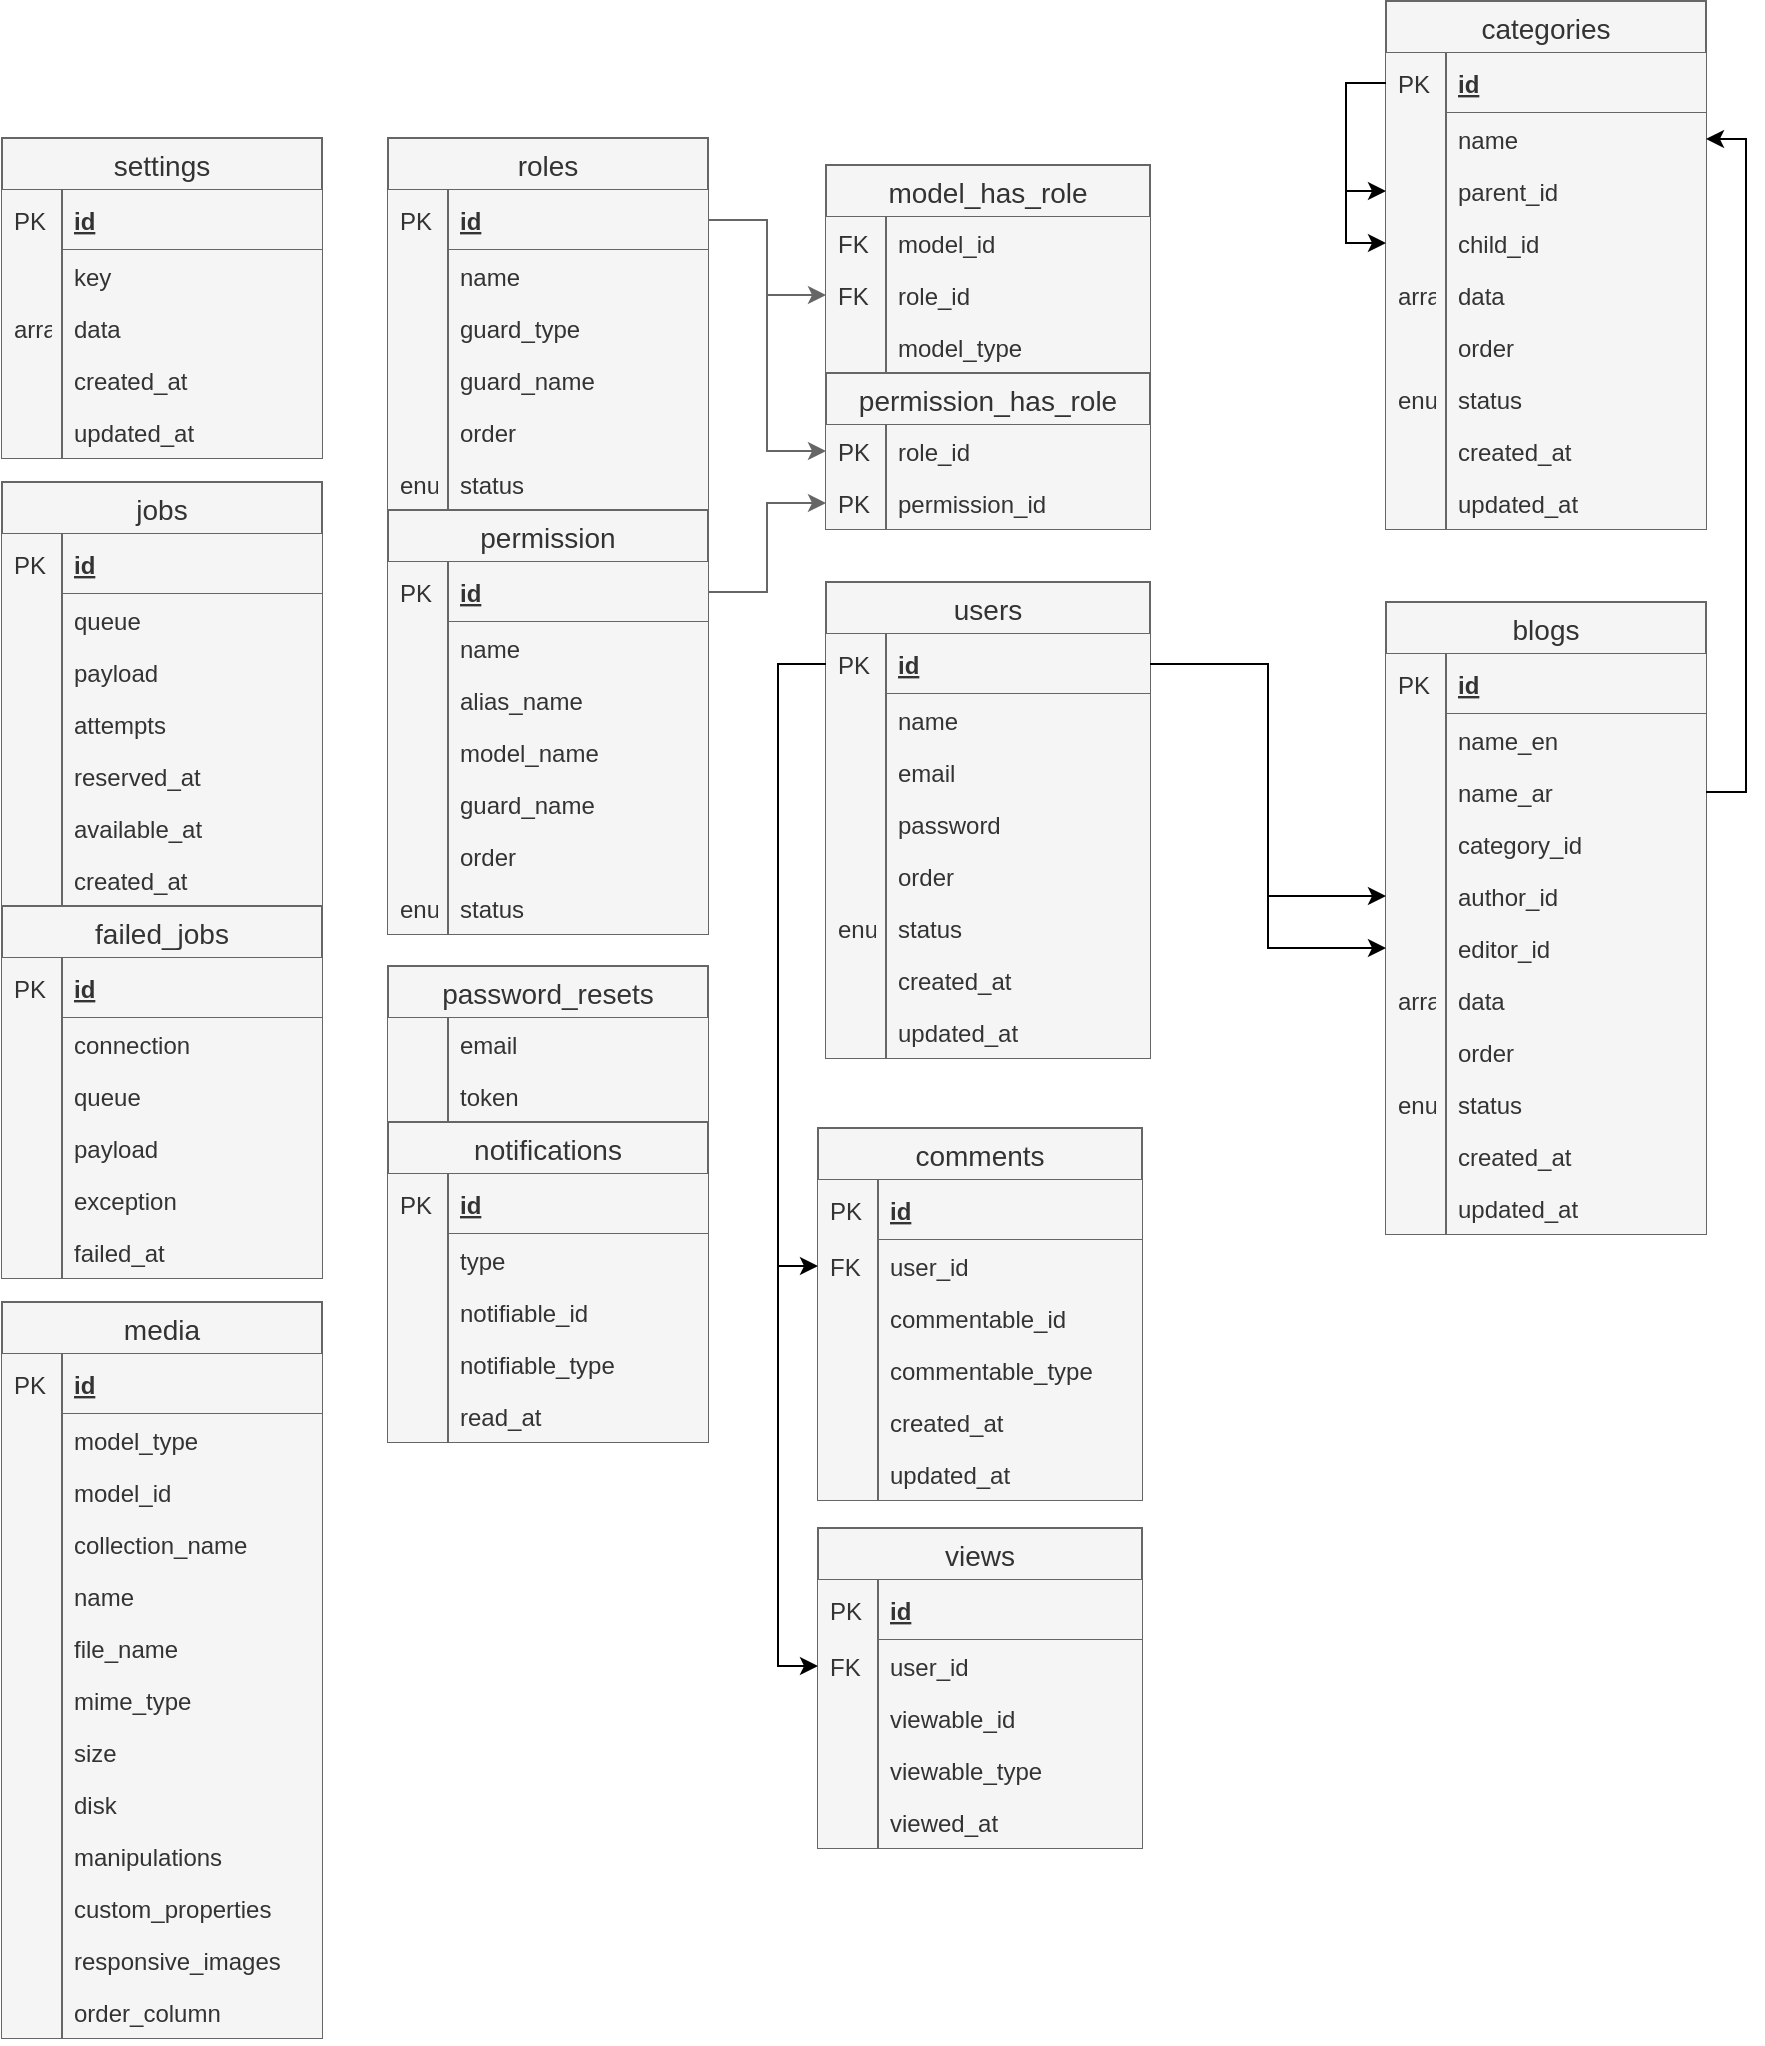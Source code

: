 <mxfile pages="3">
    <diagram id="tAm-Q1vrKD3kaD52ELMw" name="structure">
        <mxGraphModel dx="589" dy="1871" grid="1" gridSize="10" guides="1" tooltips="1" connect="1" arrows="1" fold="1" page="1" pageScale="1" pageWidth="850" pageHeight="1100" math="0" shadow="0">
            <root>
                <mxCell id="zu2tDFOteG_yooguGcxT-0"/>
                <mxCell id="zu2tDFOteG_yooguGcxT-1" parent="zu2tDFOteG_yooguGcxT-0"/>
                <mxCell id="zu2tDFOteG_yooguGcxT-224" style="edgeStyle=orthogonalEdgeStyle;rounded=0;orthogonalLoop=1;jettySize=auto;html=1;entryX=1;entryY=0.5;entryDx=0;entryDy=0;" parent="zu2tDFOteG_yooguGcxT-1" edge="1">
                    <mxGeometry relative="1" as="geometry">
                        <mxPoint x="1100" y="-211" as="targetPoint"/>
                    </mxGeometry>
                </mxCell>
                <mxCell id="zu2tDFOteG_yooguGcxT-387" style="edgeStyle=orthogonalEdgeStyle;rounded=0;orthogonalLoop=1;jettySize=auto;html=1;exitX=1;exitY=0.5;exitDx=0;exitDy=0;fillColor=#f5f5f5;strokeColor=#666666;" parent="zu2tDFOteG_yooguGcxT-1" edge="1">
                    <mxGeometry relative="1" as="geometry">
                        <mxPoint x="1009.0" y="-202" as="targetPoint"/>
                    </mxGeometry>
                </mxCell>
                <mxCell id="zu2tDFOteG_yooguGcxT-388" style="edgeStyle=orthogonalEdgeStyle;rounded=0;orthogonalLoop=1;jettySize=auto;html=1;fillColor=#f5f5f5;strokeColor=#666666;" parent="zu2tDFOteG_yooguGcxT-1" edge="1">
                    <mxGeometry relative="1" as="geometry">
                        <mxPoint x="1009.0" y="-228" as="targetPoint"/>
                    </mxGeometry>
                </mxCell>
                <mxCell id="zu2tDFOteG_yooguGcxT-389" style="edgeStyle=orthogonalEdgeStyle;rounded=0;orthogonalLoop=1;jettySize=auto;html=1;fillColor=#f5f5f5;strokeColor=#666666;" parent="zu2tDFOteG_yooguGcxT-1" edge="1">
                    <mxGeometry relative="1" as="geometry">
                        <mxPoint x="1009.0" y="-322" as="targetPoint"/>
                    </mxGeometry>
                </mxCell>
                <mxCell id="3ouNlhNPnpk7mhs-XxK5-342" value="media" style="swimlane;fontStyle=0;childLayout=stackLayout;horizontal=1;startSize=26;fillColor=#f5f5f5;horizontalStack=0;resizeParent=1;resizeParentMax=0;resizeLast=0;collapsible=1;marginBottom=0;swimlaneFillColor=#ffffff;align=center;fontSize=14;fontColor=#333333;strokeColor=#666666;" parent="zu2tDFOteG_yooguGcxT-1" vertex="1">
                    <mxGeometry x="948" y="60" width="160" height="368" as="geometry"/>
                </mxCell>
                <mxCell id="3ouNlhNPnpk7mhs-XxK5-343" value="id" style="shape=partialRectangle;top=0;left=0;right=0;bottom=1;align=left;verticalAlign=middle;fillColor=#f5f5f5;spacingLeft=34;spacingRight=4;overflow=hidden;rotatable=0;points=[[0,0.5],[1,0.5]];portConstraint=eastwest;dropTarget=0;fontStyle=5;fontSize=12;fontColor=#333333;strokeColor=#666666;" parent="3ouNlhNPnpk7mhs-XxK5-342" vertex="1">
                    <mxGeometry y="26" width="160" height="30" as="geometry"/>
                </mxCell>
                <mxCell id="3ouNlhNPnpk7mhs-XxK5-344" value="PK" style="shape=partialRectangle;top=0;left=0;bottom=0;fillColor=#f5f5f5;align=left;verticalAlign=middle;spacingLeft=4;spacingRight=4;overflow=hidden;rotatable=0;points=[];portConstraint=eastwest;part=1;fontSize=12;fontColor=#333333;strokeColor=#666666;" parent="3ouNlhNPnpk7mhs-XxK5-343" vertex="1" connectable="0">
                    <mxGeometry width="30" height="30" as="geometry"/>
                </mxCell>
                <mxCell id="3ouNlhNPnpk7mhs-XxK5-345" value="model_type" style="shape=partialRectangle;top=0;left=0;right=0;bottom=0;align=left;verticalAlign=top;fillColor=#f5f5f5;spacingLeft=34;spacingRight=4;overflow=hidden;rotatable=0;points=[[0,0.5],[1,0.5]];portConstraint=eastwest;dropTarget=0;fontSize=12;fontColor=#333333;strokeColor=#666666;" parent="3ouNlhNPnpk7mhs-XxK5-342" vertex="1">
                    <mxGeometry y="56" width="160" height="26" as="geometry"/>
                </mxCell>
                <mxCell id="3ouNlhNPnpk7mhs-XxK5-346" value="" style="shape=partialRectangle;top=0;left=0;bottom=0;fillColor=#f5f5f5;align=left;verticalAlign=top;spacingLeft=4;spacingRight=4;overflow=hidden;rotatable=0;points=[];portConstraint=eastwest;part=1;fontSize=12;fontColor=#333333;strokeColor=#666666;" parent="3ouNlhNPnpk7mhs-XxK5-345" vertex="1" connectable="0">
                    <mxGeometry width="30" height="26" as="geometry"/>
                </mxCell>
                <mxCell id="3ouNlhNPnpk7mhs-XxK5-347" value="model_id" style="shape=partialRectangle;top=0;left=0;right=0;bottom=0;align=left;verticalAlign=top;fillColor=#f5f5f5;spacingLeft=34;spacingRight=4;overflow=hidden;rotatable=0;points=[[0,0.5],[1,0.5]];portConstraint=eastwest;dropTarget=0;fontSize=12;fontColor=#333333;strokeColor=#666666;" parent="3ouNlhNPnpk7mhs-XxK5-342" vertex="1">
                    <mxGeometry y="82" width="160" height="26" as="geometry"/>
                </mxCell>
                <mxCell id="3ouNlhNPnpk7mhs-XxK5-348" value="" style="shape=partialRectangle;top=0;left=0;bottom=0;fillColor=#f5f5f5;align=left;verticalAlign=top;spacingLeft=4;spacingRight=4;overflow=hidden;rotatable=0;points=[];portConstraint=eastwest;part=1;fontSize=12;fontColor=#333333;strokeColor=#666666;" parent="3ouNlhNPnpk7mhs-XxK5-347" vertex="1" connectable="0">
                    <mxGeometry width="30" height="26" as="geometry"/>
                </mxCell>
                <mxCell id="3ouNlhNPnpk7mhs-XxK5-349" value="collection_name" style="shape=partialRectangle;top=0;left=0;right=0;bottom=0;align=left;verticalAlign=top;fillColor=#f5f5f5;spacingLeft=34;spacingRight=4;overflow=hidden;rotatable=0;points=[[0,0.5],[1,0.5]];portConstraint=eastwest;dropTarget=0;fontSize=12;fontColor=#333333;strokeColor=#666666;" parent="3ouNlhNPnpk7mhs-XxK5-342" vertex="1">
                    <mxGeometry y="108" width="160" height="26" as="geometry"/>
                </mxCell>
                <mxCell id="3ouNlhNPnpk7mhs-XxK5-350" value="" style="shape=partialRectangle;top=0;left=0;bottom=0;fillColor=#f5f5f5;align=left;verticalAlign=top;spacingLeft=4;spacingRight=4;overflow=hidden;rotatable=0;points=[];portConstraint=eastwest;part=1;fontSize=12;fontColor=#333333;strokeColor=#666666;" parent="3ouNlhNPnpk7mhs-XxK5-349" vertex="1" connectable="0">
                    <mxGeometry width="30" height="26" as="geometry"/>
                </mxCell>
                <mxCell id="3ouNlhNPnpk7mhs-XxK5-351" value="name" style="shape=partialRectangle;top=0;left=0;right=0;bottom=0;align=left;verticalAlign=top;fillColor=#f5f5f5;spacingLeft=34;spacingRight=4;overflow=hidden;rotatable=0;points=[[0,0.5],[1,0.5]];portConstraint=eastwest;dropTarget=0;fontSize=12;fontColor=#333333;strokeColor=#666666;" parent="3ouNlhNPnpk7mhs-XxK5-342" vertex="1">
                    <mxGeometry y="134" width="160" height="26" as="geometry"/>
                </mxCell>
                <mxCell id="3ouNlhNPnpk7mhs-XxK5-352" value="" style="shape=partialRectangle;top=0;left=0;bottom=0;fillColor=#f5f5f5;align=left;verticalAlign=top;spacingLeft=4;spacingRight=4;overflow=hidden;rotatable=0;points=[];portConstraint=eastwest;part=1;fontSize=12;fontColor=#333333;strokeColor=#666666;" parent="3ouNlhNPnpk7mhs-XxK5-351" vertex="1" connectable="0">
                    <mxGeometry width="30" height="26" as="geometry"/>
                </mxCell>
                <mxCell id="3ouNlhNPnpk7mhs-XxK5-353" value="file_name" style="shape=partialRectangle;top=0;left=0;right=0;bottom=0;align=left;verticalAlign=top;fillColor=#f5f5f5;spacingLeft=34;spacingRight=4;overflow=hidden;rotatable=0;points=[[0,0.5],[1,0.5]];portConstraint=eastwest;dropTarget=0;fontSize=12;fontColor=#333333;strokeColor=#666666;" parent="3ouNlhNPnpk7mhs-XxK5-342" vertex="1">
                    <mxGeometry y="160" width="160" height="26" as="geometry"/>
                </mxCell>
                <mxCell id="3ouNlhNPnpk7mhs-XxK5-354" value="" style="shape=partialRectangle;top=0;left=0;bottom=0;fillColor=#f5f5f5;align=left;verticalAlign=top;spacingLeft=4;spacingRight=4;overflow=hidden;rotatable=0;points=[];portConstraint=eastwest;part=1;fontSize=12;fontColor=#333333;strokeColor=#666666;" parent="3ouNlhNPnpk7mhs-XxK5-353" vertex="1" connectable="0">
                    <mxGeometry width="30" height="26" as="geometry"/>
                </mxCell>
                <mxCell id="3ouNlhNPnpk7mhs-XxK5-355" value="mime_type" style="shape=partialRectangle;top=0;left=0;right=0;bottom=0;align=left;verticalAlign=top;fillColor=#f5f5f5;spacingLeft=34;spacingRight=4;overflow=hidden;rotatable=0;points=[[0,0.5],[1,0.5]];portConstraint=eastwest;dropTarget=0;fontSize=12;fontColor=#333333;strokeColor=#666666;" parent="3ouNlhNPnpk7mhs-XxK5-342" vertex="1">
                    <mxGeometry y="186" width="160" height="26" as="geometry"/>
                </mxCell>
                <mxCell id="3ouNlhNPnpk7mhs-XxK5-356" value="" style="shape=partialRectangle;top=0;left=0;bottom=0;fillColor=#f5f5f5;align=left;verticalAlign=top;spacingLeft=4;spacingRight=4;overflow=hidden;rotatable=0;points=[];portConstraint=eastwest;part=1;fontSize=12;fontColor=#333333;strokeColor=#666666;" parent="3ouNlhNPnpk7mhs-XxK5-355" vertex="1" connectable="0">
                    <mxGeometry width="30" height="26" as="geometry"/>
                </mxCell>
                <mxCell id="3ouNlhNPnpk7mhs-XxK5-357" value="size" style="shape=partialRectangle;top=0;left=0;right=0;bottom=0;align=left;verticalAlign=top;fillColor=#f5f5f5;spacingLeft=34;spacingRight=4;overflow=hidden;rotatable=0;points=[[0,0.5],[1,0.5]];portConstraint=eastwest;dropTarget=0;fontSize=12;fontColor=#333333;strokeColor=#666666;" parent="3ouNlhNPnpk7mhs-XxK5-342" vertex="1">
                    <mxGeometry y="212" width="160" height="26" as="geometry"/>
                </mxCell>
                <mxCell id="3ouNlhNPnpk7mhs-XxK5-358" value="" style="shape=partialRectangle;top=0;left=0;bottom=0;fillColor=#f5f5f5;align=left;verticalAlign=top;spacingLeft=4;spacingRight=4;overflow=hidden;rotatable=0;points=[];portConstraint=eastwest;part=1;fontSize=12;fontColor=#333333;strokeColor=#666666;" parent="3ouNlhNPnpk7mhs-XxK5-357" vertex="1" connectable="0">
                    <mxGeometry width="30" height="26" as="geometry"/>
                </mxCell>
                <mxCell id="3ouNlhNPnpk7mhs-XxK5-359" value="disk" style="shape=partialRectangle;top=0;left=0;right=0;bottom=0;align=left;verticalAlign=top;fillColor=#f5f5f5;spacingLeft=34;spacingRight=4;overflow=hidden;rotatable=0;points=[[0,0.5],[1,0.5]];portConstraint=eastwest;dropTarget=0;fontSize=12;fontColor=#333333;strokeColor=#666666;" parent="3ouNlhNPnpk7mhs-XxK5-342" vertex="1">
                    <mxGeometry y="238" width="160" height="26" as="geometry"/>
                </mxCell>
                <mxCell id="3ouNlhNPnpk7mhs-XxK5-360" value="" style="shape=partialRectangle;top=0;left=0;bottom=0;fillColor=#f5f5f5;align=left;verticalAlign=top;spacingLeft=4;spacingRight=4;overflow=hidden;rotatable=0;points=[];portConstraint=eastwest;part=1;fontSize=12;fontColor=#333333;strokeColor=#666666;" parent="3ouNlhNPnpk7mhs-XxK5-359" vertex="1" connectable="0">
                    <mxGeometry width="30" height="26" as="geometry"/>
                </mxCell>
                <mxCell id="3ouNlhNPnpk7mhs-XxK5-361" value="manipulations" style="shape=partialRectangle;top=0;left=0;right=0;bottom=0;align=left;verticalAlign=top;fillColor=#f5f5f5;spacingLeft=34;spacingRight=4;overflow=hidden;rotatable=0;points=[[0,0.5],[1,0.5]];portConstraint=eastwest;dropTarget=0;fontSize=12;fontColor=#333333;strokeColor=#666666;" parent="3ouNlhNPnpk7mhs-XxK5-342" vertex="1">
                    <mxGeometry y="264" width="160" height="26" as="geometry"/>
                </mxCell>
                <mxCell id="3ouNlhNPnpk7mhs-XxK5-362" value="" style="shape=partialRectangle;top=0;left=0;bottom=0;fillColor=#f5f5f5;align=left;verticalAlign=top;spacingLeft=4;spacingRight=4;overflow=hidden;rotatable=0;points=[];portConstraint=eastwest;part=1;fontSize=12;fontColor=#333333;strokeColor=#666666;" parent="3ouNlhNPnpk7mhs-XxK5-361" vertex="1" connectable="0">
                    <mxGeometry width="30" height="26" as="geometry"/>
                </mxCell>
                <mxCell id="3ouNlhNPnpk7mhs-XxK5-363" value="custom_properties" style="shape=partialRectangle;top=0;left=0;right=0;bottom=0;align=left;verticalAlign=top;fillColor=#f5f5f5;spacingLeft=34;spacingRight=4;overflow=hidden;rotatable=0;points=[[0,0.5],[1,0.5]];portConstraint=eastwest;dropTarget=0;fontSize=12;fontColor=#333333;strokeColor=#666666;" parent="3ouNlhNPnpk7mhs-XxK5-342" vertex="1">
                    <mxGeometry y="290" width="160" height="26" as="geometry"/>
                </mxCell>
                <mxCell id="3ouNlhNPnpk7mhs-XxK5-364" value="" style="shape=partialRectangle;top=0;left=0;bottom=0;fillColor=#f5f5f5;align=left;verticalAlign=top;spacingLeft=4;spacingRight=4;overflow=hidden;rotatable=0;points=[];portConstraint=eastwest;part=1;fontSize=12;fontColor=#333333;strokeColor=#666666;" parent="3ouNlhNPnpk7mhs-XxK5-363" vertex="1" connectable="0">
                    <mxGeometry width="30" height="26" as="geometry"/>
                </mxCell>
                <mxCell id="3ouNlhNPnpk7mhs-XxK5-365" value="responsive_images" style="shape=partialRectangle;top=0;left=0;right=0;bottom=0;align=left;verticalAlign=top;fillColor=#f5f5f5;spacingLeft=34;spacingRight=4;overflow=hidden;rotatable=0;points=[[0,0.5],[1,0.5]];portConstraint=eastwest;dropTarget=0;fontSize=12;fontColor=#333333;strokeColor=#666666;" parent="3ouNlhNPnpk7mhs-XxK5-342" vertex="1">
                    <mxGeometry y="316" width="160" height="26" as="geometry"/>
                </mxCell>
                <mxCell id="3ouNlhNPnpk7mhs-XxK5-366" value="" style="shape=partialRectangle;top=0;left=0;bottom=0;fillColor=#f5f5f5;align=left;verticalAlign=top;spacingLeft=4;spacingRight=4;overflow=hidden;rotatable=0;points=[];portConstraint=eastwest;part=1;fontSize=12;fontColor=#333333;strokeColor=#666666;" parent="3ouNlhNPnpk7mhs-XxK5-365" vertex="1" connectable="0">
                    <mxGeometry width="30" height="26" as="geometry"/>
                </mxCell>
                <mxCell id="3ouNlhNPnpk7mhs-XxK5-367" value="order_column" style="shape=partialRectangle;top=0;left=0;right=0;bottom=0;align=left;verticalAlign=top;fillColor=#f5f5f5;spacingLeft=34;spacingRight=4;overflow=hidden;rotatable=0;points=[[0,0.5],[1,0.5]];portConstraint=eastwest;dropTarget=0;fontSize=12;fontColor=#333333;strokeColor=#666666;" parent="3ouNlhNPnpk7mhs-XxK5-342" vertex="1">
                    <mxGeometry y="342" width="160" height="26" as="geometry"/>
                </mxCell>
                <mxCell id="3ouNlhNPnpk7mhs-XxK5-368" value="" style="shape=partialRectangle;top=0;left=0;bottom=0;fillColor=#f5f5f5;align=left;verticalAlign=top;spacingLeft=4;spacingRight=4;overflow=hidden;rotatable=0;points=[];portConstraint=eastwest;part=1;fontSize=12;fontColor=#333333;strokeColor=#666666;" parent="3ouNlhNPnpk7mhs-XxK5-367" vertex="1" connectable="0">
                    <mxGeometry width="30" height="26" as="geometry"/>
                </mxCell>
                <mxCell id="3ouNlhNPnpk7mhs-XxK5-369" value="categories" style="swimlane;fontStyle=0;childLayout=stackLayout;horizontal=1;startSize=26;fillColor=#f5f5f5;horizontalStack=0;resizeParent=1;resizeParentMax=0;resizeLast=0;collapsible=1;marginBottom=0;swimlaneFillColor=#ffffff;align=center;fontSize=14;strokeColor=#666666;fontColor=#333333;" parent="zu2tDFOteG_yooguGcxT-1" vertex="1">
                    <mxGeometry x="1640" y="-590.5" width="160" height="264" as="geometry">
                        <mxRectangle x="500" y="340" width="60" height="26" as="alternateBounds"/>
                    </mxGeometry>
                </mxCell>
                <mxCell id="92" style="edgeStyle=orthogonalEdgeStyle;rounded=0;orthogonalLoop=1;jettySize=auto;html=1;exitX=0;exitY=0.5;exitDx=0;exitDy=0;entryX=0;entryY=0.5;entryDx=0;entryDy=0;" edge="1" parent="3ouNlhNPnpk7mhs-XxK5-369" source="3ouNlhNPnpk7mhs-XxK5-370" target="3ouNlhNPnpk7mhs-XxK5-376">
                    <mxGeometry relative="1" as="geometry"/>
                </mxCell>
                <mxCell id="93" style="edgeStyle=orthogonalEdgeStyle;rounded=0;orthogonalLoop=1;jettySize=auto;html=1;exitX=0;exitY=0.5;exitDx=0;exitDy=0;entryX=0;entryY=0.5;entryDx=0;entryDy=0;" edge="1" parent="3ouNlhNPnpk7mhs-XxK5-369" source="3ouNlhNPnpk7mhs-XxK5-370" target="3ouNlhNPnpk7mhs-XxK5-378">
                    <mxGeometry relative="1" as="geometry"/>
                </mxCell>
                <mxCell id="3ouNlhNPnpk7mhs-XxK5-370" value="id" style="shape=partialRectangle;top=0;left=0;right=0;bottom=1;align=left;verticalAlign=middle;fillColor=#f5f5f5;spacingLeft=34;spacingRight=4;overflow=hidden;rotatable=0;points=[[0,0.5],[1,0.5]];portConstraint=eastwest;dropTarget=0;fontStyle=5;fontSize=12;fontColor=#333333;strokeColor=#666666;" parent="3ouNlhNPnpk7mhs-XxK5-369" vertex="1">
                    <mxGeometry y="26" width="160" height="30" as="geometry"/>
                </mxCell>
                <mxCell id="3ouNlhNPnpk7mhs-XxK5-371" value="PK" style="shape=partialRectangle;top=0;left=0;bottom=0;fillColor=#f5f5f5;align=left;verticalAlign=middle;spacingLeft=4;spacingRight=4;overflow=hidden;rotatable=0;points=[];portConstraint=eastwest;part=1;fontSize=12;fontColor=#333333;strokeColor=#666666;" parent="3ouNlhNPnpk7mhs-XxK5-370" vertex="1" connectable="0">
                    <mxGeometry width="30" height="30" as="geometry"/>
                </mxCell>
                <mxCell id="3ouNlhNPnpk7mhs-XxK5-372" value="name" style="shape=partialRectangle;top=0;left=0;right=0;bottom=0;align=left;verticalAlign=top;fillColor=#f5f5f5;spacingLeft=34;spacingRight=4;overflow=hidden;rotatable=0;points=[[0,0.5],[1,0.5]];portConstraint=eastwest;dropTarget=0;fontSize=12;fontColor=#333333;strokeColor=#666666;" parent="3ouNlhNPnpk7mhs-XxK5-369" vertex="1">
                    <mxGeometry y="56" width="160" height="26" as="geometry"/>
                </mxCell>
                <mxCell id="3ouNlhNPnpk7mhs-XxK5-373" value="" style="shape=partialRectangle;top=0;left=0;bottom=0;fillColor=#f5f5f5;align=left;verticalAlign=top;spacingLeft=4;spacingRight=4;overflow=hidden;rotatable=0;points=[];portConstraint=eastwest;part=1;fontSize=12;fontColor=#333333;strokeColor=#666666;" parent="3ouNlhNPnpk7mhs-XxK5-372" vertex="1" connectable="0">
                    <mxGeometry width="30" height="26" as="geometry"/>
                </mxCell>
                <mxCell id="3ouNlhNPnpk7mhs-XxK5-376" value="parent_id" style="shape=partialRectangle;top=0;left=0;right=0;bottom=0;align=left;verticalAlign=top;fillColor=#f5f5f5;spacingLeft=34;spacingRight=4;overflow=hidden;rotatable=0;points=[[0,0.5],[1,0.5]];portConstraint=eastwest;dropTarget=0;fontSize=12;fontColor=#333333;strokeColor=#666666;" parent="3ouNlhNPnpk7mhs-XxK5-369" vertex="1">
                    <mxGeometry y="82" width="160" height="26" as="geometry"/>
                </mxCell>
                <mxCell id="3ouNlhNPnpk7mhs-XxK5-377" value="" style="shape=partialRectangle;top=0;left=0;bottom=0;fillColor=#f5f5f5;align=left;verticalAlign=top;spacingLeft=4;spacingRight=4;overflow=hidden;rotatable=0;points=[];portConstraint=eastwest;part=1;fontSize=12;fontColor=#333333;strokeColor=#666666;" parent="3ouNlhNPnpk7mhs-XxK5-376" vertex="1" connectable="0">
                    <mxGeometry width="30" height="26" as="geometry"/>
                </mxCell>
                <mxCell id="3ouNlhNPnpk7mhs-XxK5-378" value="child_id" style="shape=partialRectangle;top=0;left=0;right=0;bottom=0;align=left;verticalAlign=top;fillColor=#f5f5f5;spacingLeft=34;spacingRight=4;overflow=hidden;rotatable=0;points=[[0,0.5],[1,0.5]];portConstraint=eastwest;dropTarget=0;fontSize=12;fontColor=#333333;strokeColor=#666666;" parent="3ouNlhNPnpk7mhs-XxK5-369" vertex="1">
                    <mxGeometry y="108" width="160" height="26" as="geometry"/>
                </mxCell>
                <mxCell id="3ouNlhNPnpk7mhs-XxK5-379" value="" style="shape=partialRectangle;top=0;left=0;bottom=0;fillColor=#f5f5f5;align=left;verticalAlign=top;spacingLeft=4;spacingRight=4;overflow=hidden;rotatable=0;points=[];portConstraint=eastwest;part=1;fontSize=12;fontColor=#333333;strokeColor=#666666;" parent="3ouNlhNPnpk7mhs-XxK5-378" vertex="1" connectable="0">
                    <mxGeometry width="30" height="26" as="geometry"/>
                </mxCell>
                <mxCell id="3ouNlhNPnpk7mhs-XxK5-380" value="data" style="shape=partialRectangle;top=0;left=0;right=0;bottom=0;align=left;verticalAlign=top;fillColor=#f5f5f5;spacingLeft=34;spacingRight=4;overflow=hidden;rotatable=0;points=[[0,0.5],[1,0.5]];portConstraint=eastwest;dropTarget=0;fontSize=12;fontColor=#333333;strokeColor=#666666;" parent="3ouNlhNPnpk7mhs-XxK5-369" vertex="1">
                    <mxGeometry y="134" width="160" height="26" as="geometry"/>
                </mxCell>
                <mxCell id="3ouNlhNPnpk7mhs-XxK5-381" value="array" style="shape=partialRectangle;top=0;left=0;bottom=0;fillColor=#f5f5f5;align=left;verticalAlign=top;spacingLeft=4;spacingRight=4;overflow=hidden;rotatable=0;points=[];portConstraint=eastwest;part=1;fontSize=12;fontColor=#333333;strokeColor=#666666;" parent="3ouNlhNPnpk7mhs-XxK5-380" vertex="1" connectable="0">
                    <mxGeometry width="30" height="26" as="geometry"/>
                </mxCell>
                <mxCell id="3ouNlhNPnpk7mhs-XxK5-382" value="order" style="shape=partialRectangle;top=0;left=0;right=0;bottom=0;align=left;verticalAlign=top;fillColor=#f5f5f5;spacingLeft=34;spacingRight=4;overflow=hidden;rotatable=0;points=[[0,0.5],[1,0.5]];portConstraint=eastwest;dropTarget=0;fontSize=12;fontColor=#333333;strokeColor=#666666;" parent="3ouNlhNPnpk7mhs-XxK5-369" vertex="1">
                    <mxGeometry y="160" width="160" height="26" as="geometry"/>
                </mxCell>
                <mxCell id="3ouNlhNPnpk7mhs-XxK5-383" value="" style="shape=partialRectangle;top=0;left=0;bottom=0;fillColor=#f5f5f5;align=left;verticalAlign=top;spacingLeft=4;spacingRight=4;overflow=hidden;rotatable=0;points=[];portConstraint=eastwest;part=1;fontSize=12;fontColor=#333333;strokeColor=#666666;" parent="3ouNlhNPnpk7mhs-XxK5-382" vertex="1" connectable="0">
                    <mxGeometry width="30" height="26" as="geometry"/>
                </mxCell>
                <mxCell id="3ouNlhNPnpk7mhs-XxK5-384" value="status" style="shape=partialRectangle;top=0;left=0;right=0;bottom=0;align=left;verticalAlign=top;fillColor=#f5f5f5;spacingLeft=34;spacingRight=4;overflow=hidden;rotatable=0;points=[[0,0.5],[1,0.5]];portConstraint=eastwest;dropTarget=0;fontSize=12;fontColor=#333333;strokeColor=#666666;" parent="3ouNlhNPnpk7mhs-XxK5-369" vertex="1">
                    <mxGeometry y="186" width="160" height="26" as="geometry"/>
                </mxCell>
                <mxCell id="3ouNlhNPnpk7mhs-XxK5-385" value="enum" style="shape=partialRectangle;top=0;left=0;bottom=0;fillColor=#f5f5f5;align=left;verticalAlign=top;spacingLeft=4;spacingRight=4;overflow=hidden;rotatable=0;points=[];portConstraint=eastwest;part=1;fontSize=12;fontColor=#333333;strokeColor=#666666;" parent="3ouNlhNPnpk7mhs-XxK5-384" vertex="1" connectable="0">
                    <mxGeometry width="30" height="26" as="geometry"/>
                </mxCell>
                <mxCell id="3ouNlhNPnpk7mhs-XxK5-386" value="created_at" style="shape=partialRectangle;top=0;left=0;right=0;bottom=0;align=left;verticalAlign=top;fillColor=#f5f5f5;spacingLeft=34;spacingRight=4;overflow=hidden;rotatable=0;points=[[0,0.5],[1,0.5]];portConstraint=eastwest;dropTarget=0;fontSize=12;fontColor=#333333;strokeColor=#666666;" parent="3ouNlhNPnpk7mhs-XxK5-369" vertex="1">
                    <mxGeometry y="212" width="160" height="26" as="geometry"/>
                </mxCell>
                <mxCell id="3ouNlhNPnpk7mhs-XxK5-387" value="" style="shape=partialRectangle;top=0;left=0;bottom=0;fillColor=#f5f5f5;align=left;verticalAlign=top;spacingLeft=4;spacingRight=4;overflow=hidden;rotatable=0;points=[];portConstraint=eastwest;part=1;fontSize=12;fontColor=#333333;strokeColor=#666666;" parent="3ouNlhNPnpk7mhs-XxK5-386" vertex="1" connectable="0">
                    <mxGeometry width="30" height="26" as="geometry"/>
                </mxCell>
                <mxCell id="3ouNlhNPnpk7mhs-XxK5-388" value="updated_at" style="shape=partialRectangle;top=0;left=0;right=0;bottom=0;align=left;verticalAlign=top;fillColor=#f5f5f5;spacingLeft=34;spacingRight=4;overflow=hidden;rotatable=0;points=[[0,0.5],[1,0.5]];portConstraint=eastwest;dropTarget=0;fontSize=12;fontColor=#333333;strokeColor=#666666;" parent="3ouNlhNPnpk7mhs-XxK5-369" vertex="1">
                    <mxGeometry y="238" width="160" height="26" as="geometry"/>
                </mxCell>
                <mxCell id="3ouNlhNPnpk7mhs-XxK5-389" value="" style="shape=partialRectangle;top=0;left=0;bottom=0;fillColor=#f5f5f5;align=left;verticalAlign=top;spacingLeft=4;spacingRight=4;overflow=hidden;rotatable=0;points=[];portConstraint=eastwest;part=1;fontSize=12;fontColor=#333333;strokeColor=#666666;" parent="3ouNlhNPnpk7mhs-XxK5-388" vertex="1" connectable="0">
                    <mxGeometry width="30" height="26" as="geometry"/>
                </mxCell>
                <mxCell id="3ouNlhNPnpk7mhs-XxK5-390" value="blogs" style="swimlane;fontStyle=0;childLayout=stackLayout;horizontal=1;startSize=26;fillColor=#f5f5f5;horizontalStack=0;resizeParent=1;resizeParentMax=0;resizeLast=0;collapsible=1;marginBottom=0;swimlaneFillColor=#ffffff;align=center;fontSize=14;strokeColor=#666666;fontColor=#333333;" parent="zu2tDFOteG_yooguGcxT-1" vertex="1">
                    <mxGeometry x="1640" y="-290" width="160" height="316" as="geometry">
                        <mxRectangle x="500" y="340" width="60" height="26" as="alternateBounds"/>
                    </mxGeometry>
                </mxCell>
                <mxCell id="3ouNlhNPnpk7mhs-XxK5-391" value="id" style="shape=partialRectangle;top=0;left=0;right=0;bottom=1;align=left;verticalAlign=middle;fillColor=#f5f5f5;spacingLeft=34;spacingRight=4;overflow=hidden;rotatable=0;points=[[0,0.5],[1,0.5]];portConstraint=eastwest;dropTarget=0;fontStyle=5;fontSize=12;fontColor=#333333;strokeColor=#666666;" parent="3ouNlhNPnpk7mhs-XxK5-390" vertex="1">
                    <mxGeometry y="26" width="160" height="30" as="geometry"/>
                </mxCell>
                <mxCell id="3ouNlhNPnpk7mhs-XxK5-392" value="PK" style="shape=partialRectangle;top=0;left=0;bottom=0;fillColor=#f5f5f5;align=left;verticalAlign=middle;spacingLeft=4;spacingRight=4;overflow=hidden;rotatable=0;points=[];portConstraint=eastwest;part=1;fontSize=12;fontColor=#333333;strokeColor=#666666;" parent="3ouNlhNPnpk7mhs-XxK5-391" vertex="1" connectable="0">
                    <mxGeometry width="30" height="30" as="geometry"/>
                </mxCell>
                <mxCell id="3ouNlhNPnpk7mhs-XxK5-393" value="name_en" style="shape=partialRectangle;top=0;left=0;right=0;bottom=0;align=left;verticalAlign=top;fillColor=#f5f5f5;spacingLeft=34;spacingRight=4;overflow=hidden;rotatable=0;points=[[0,0.5],[1,0.5]];portConstraint=eastwest;dropTarget=0;fontSize=12;fontColor=#333333;strokeColor=#666666;" parent="3ouNlhNPnpk7mhs-XxK5-390" vertex="1">
                    <mxGeometry y="56" width="160" height="26" as="geometry"/>
                </mxCell>
                <mxCell id="3ouNlhNPnpk7mhs-XxK5-394" value="" style="shape=partialRectangle;top=0;left=0;bottom=0;fillColor=#f5f5f5;align=left;verticalAlign=top;spacingLeft=4;spacingRight=4;overflow=hidden;rotatable=0;points=[];portConstraint=eastwest;part=1;fontSize=12;fontColor=#333333;strokeColor=#666666;" parent="3ouNlhNPnpk7mhs-XxK5-393" vertex="1" connectable="0">
                    <mxGeometry width="30" height="26" as="geometry"/>
                </mxCell>
                <mxCell id="80" value="name_ar" style="shape=partialRectangle;top=0;left=0;right=0;bottom=0;align=left;verticalAlign=top;fillColor=#f5f5f5;spacingLeft=34;spacingRight=4;overflow=hidden;rotatable=0;points=[[0,0.5],[1,0.5]];portConstraint=eastwest;dropTarget=0;fontSize=12;fontColor=#333333;strokeColor=#666666;" vertex="1" parent="3ouNlhNPnpk7mhs-XxK5-390">
                    <mxGeometry y="82" width="160" height="26" as="geometry"/>
                </mxCell>
                <mxCell id="81" value="" style="shape=partialRectangle;top=0;left=0;bottom=0;fillColor=#f5f5f5;align=left;verticalAlign=top;spacingLeft=4;spacingRight=4;overflow=hidden;rotatable=0;points=[];portConstraint=eastwest;part=1;fontSize=12;fontColor=#333333;strokeColor=#666666;" vertex="1" connectable="0" parent="80">
                    <mxGeometry width="30" height="26" as="geometry"/>
                </mxCell>
                <mxCell id="82" value="category_id" style="shape=partialRectangle;top=0;left=0;right=0;bottom=0;align=left;verticalAlign=top;fillColor=#f5f5f5;spacingLeft=34;spacingRight=4;overflow=hidden;rotatable=0;points=[[0,0.5],[1,0.5]];portConstraint=eastwest;dropTarget=0;fontSize=12;fontColor=#333333;strokeColor=#666666;" vertex="1" parent="3ouNlhNPnpk7mhs-XxK5-390">
                    <mxGeometry y="108" width="160" height="26" as="geometry"/>
                </mxCell>
                <mxCell id="83" value="" style="shape=partialRectangle;top=0;left=0;bottom=0;fillColor=#f5f5f5;align=left;verticalAlign=top;spacingLeft=4;spacingRight=4;overflow=hidden;rotatable=0;points=[];portConstraint=eastwest;part=1;fontSize=12;fontColor=#333333;strokeColor=#666666;" vertex="1" connectable="0" parent="82">
                    <mxGeometry width="30" height="26" as="geometry"/>
                </mxCell>
                <mxCell id="84" value="author_id" style="shape=partialRectangle;top=0;left=0;right=0;bottom=0;align=left;verticalAlign=top;fillColor=#f5f5f5;spacingLeft=34;spacingRight=4;overflow=hidden;rotatable=0;points=[[0,0.5],[1,0.5]];portConstraint=eastwest;dropTarget=0;fontSize=12;fontColor=#333333;strokeColor=#666666;" vertex="1" parent="3ouNlhNPnpk7mhs-XxK5-390">
                    <mxGeometry y="134" width="160" height="26" as="geometry"/>
                </mxCell>
                <mxCell id="85" value="" style="shape=partialRectangle;top=0;left=0;bottom=0;fillColor=#f5f5f5;align=left;verticalAlign=top;spacingLeft=4;spacingRight=4;overflow=hidden;rotatable=0;points=[];portConstraint=eastwest;part=1;fontSize=12;fontColor=#333333;strokeColor=#666666;" vertex="1" connectable="0" parent="84">
                    <mxGeometry width="30" height="26" as="geometry"/>
                </mxCell>
                <mxCell id="86" value="editor_id" style="shape=partialRectangle;top=0;left=0;right=0;bottom=0;align=left;verticalAlign=top;fillColor=#f5f5f5;spacingLeft=34;spacingRight=4;overflow=hidden;rotatable=0;points=[[0,0.5],[1,0.5]];portConstraint=eastwest;dropTarget=0;fontSize=12;fontColor=#333333;strokeColor=#666666;" vertex="1" parent="3ouNlhNPnpk7mhs-XxK5-390">
                    <mxGeometry y="160" width="160" height="26" as="geometry"/>
                </mxCell>
                <mxCell id="87" value="" style="shape=partialRectangle;top=0;left=0;bottom=0;fillColor=#f5f5f5;align=left;verticalAlign=top;spacingLeft=4;spacingRight=4;overflow=hidden;rotatable=0;points=[];portConstraint=eastwest;part=1;fontSize=12;fontColor=#333333;strokeColor=#666666;" vertex="1" connectable="0" parent="86">
                    <mxGeometry width="30" height="26" as="geometry"/>
                </mxCell>
                <mxCell id="3ouNlhNPnpk7mhs-XxK5-395" value="data" style="shape=partialRectangle;top=0;left=0;right=0;bottom=0;align=left;verticalAlign=top;fillColor=#f5f5f5;spacingLeft=34;spacingRight=4;overflow=hidden;rotatable=0;points=[[0,0.5],[1,0.5]];portConstraint=eastwest;dropTarget=0;fontSize=12;fontColor=#333333;strokeColor=#666666;" parent="3ouNlhNPnpk7mhs-XxK5-390" vertex="1">
                    <mxGeometry y="186" width="160" height="26" as="geometry"/>
                </mxCell>
                <mxCell id="3ouNlhNPnpk7mhs-XxK5-396" value="array" style="shape=partialRectangle;top=0;left=0;bottom=0;fillColor=#f5f5f5;align=left;verticalAlign=top;spacingLeft=4;spacingRight=4;overflow=hidden;rotatable=0;points=[];portConstraint=eastwest;part=1;fontSize=12;fontColor=#333333;strokeColor=#666666;" parent="3ouNlhNPnpk7mhs-XxK5-395" vertex="1" connectable="0">
                    <mxGeometry width="30" height="26" as="geometry"/>
                </mxCell>
                <mxCell id="3ouNlhNPnpk7mhs-XxK5-397" value="order" style="shape=partialRectangle;top=0;left=0;right=0;bottom=0;align=left;verticalAlign=top;fillColor=#f5f5f5;spacingLeft=34;spacingRight=4;overflow=hidden;rotatable=0;points=[[0,0.5],[1,0.5]];portConstraint=eastwest;dropTarget=0;fontSize=12;fontColor=#333333;strokeColor=#666666;" parent="3ouNlhNPnpk7mhs-XxK5-390" vertex="1">
                    <mxGeometry y="212" width="160" height="26" as="geometry"/>
                </mxCell>
                <mxCell id="3ouNlhNPnpk7mhs-XxK5-398" value="" style="shape=partialRectangle;top=0;left=0;bottom=0;fillColor=#f5f5f5;align=left;verticalAlign=top;spacingLeft=4;spacingRight=4;overflow=hidden;rotatable=0;points=[];portConstraint=eastwest;part=1;fontSize=12;fontColor=#333333;strokeColor=#666666;" parent="3ouNlhNPnpk7mhs-XxK5-397" vertex="1" connectable="0">
                    <mxGeometry width="30" height="26" as="geometry"/>
                </mxCell>
                <mxCell id="3ouNlhNPnpk7mhs-XxK5-399" value="status" style="shape=partialRectangle;top=0;left=0;right=0;bottom=0;align=left;verticalAlign=top;fillColor=#f5f5f5;spacingLeft=34;spacingRight=4;overflow=hidden;rotatable=0;points=[[0,0.5],[1,0.5]];portConstraint=eastwest;dropTarget=0;fontSize=12;fontColor=#333333;strokeColor=#666666;" parent="3ouNlhNPnpk7mhs-XxK5-390" vertex="1">
                    <mxGeometry y="238" width="160" height="26" as="geometry"/>
                </mxCell>
                <mxCell id="3ouNlhNPnpk7mhs-XxK5-400" value="enum" style="shape=partialRectangle;top=0;left=0;bottom=0;fillColor=#f5f5f5;align=left;verticalAlign=top;spacingLeft=4;spacingRight=4;overflow=hidden;rotatable=0;points=[];portConstraint=eastwest;part=1;fontSize=12;fontColor=#333333;strokeColor=#666666;" parent="3ouNlhNPnpk7mhs-XxK5-399" vertex="1" connectable="0">
                    <mxGeometry width="30" height="26" as="geometry"/>
                </mxCell>
                <mxCell id="3ouNlhNPnpk7mhs-XxK5-401" value="created_at" style="shape=partialRectangle;top=0;left=0;right=0;bottom=0;align=left;verticalAlign=top;fillColor=#f5f5f5;spacingLeft=34;spacingRight=4;overflow=hidden;rotatable=0;points=[[0,0.5],[1,0.5]];portConstraint=eastwest;dropTarget=0;fontSize=12;fontColor=#333333;strokeColor=#666666;" parent="3ouNlhNPnpk7mhs-XxK5-390" vertex="1">
                    <mxGeometry y="264" width="160" height="26" as="geometry"/>
                </mxCell>
                <mxCell id="3ouNlhNPnpk7mhs-XxK5-402" value="" style="shape=partialRectangle;top=0;left=0;bottom=0;fillColor=#f5f5f5;align=left;verticalAlign=top;spacingLeft=4;spacingRight=4;overflow=hidden;rotatable=0;points=[];portConstraint=eastwest;part=1;fontSize=12;fontColor=#333333;strokeColor=#666666;" parent="3ouNlhNPnpk7mhs-XxK5-401" vertex="1" connectable="0">
                    <mxGeometry width="30" height="26" as="geometry"/>
                </mxCell>
                <mxCell id="3ouNlhNPnpk7mhs-XxK5-403" value="updated_at" style="shape=partialRectangle;top=0;left=0;right=0;bottom=0;align=left;verticalAlign=top;fillColor=#f5f5f5;spacingLeft=34;spacingRight=4;overflow=hidden;rotatable=0;points=[[0,0.5],[1,0.5]];portConstraint=eastwest;dropTarget=0;fontSize=12;fontColor=#333333;strokeColor=#666666;" parent="3ouNlhNPnpk7mhs-XxK5-390" vertex="1">
                    <mxGeometry y="290" width="160" height="26" as="geometry"/>
                </mxCell>
                <mxCell id="3ouNlhNPnpk7mhs-XxK5-404" value="" style="shape=partialRectangle;top=0;left=0;bottom=0;fillColor=#f5f5f5;align=left;verticalAlign=top;spacingLeft=4;spacingRight=4;overflow=hidden;rotatable=0;points=[];portConstraint=eastwest;part=1;fontSize=12;fontColor=#333333;strokeColor=#666666;" parent="3ouNlhNPnpk7mhs-XxK5-403" vertex="1" connectable="0">
                    <mxGeometry width="30" height="26" as="geometry"/>
                </mxCell>
                <mxCell id="3ouNlhNPnpk7mhs-XxK5-405" value="users" style="swimlane;fontStyle=0;childLayout=stackLayout;horizontal=1;startSize=26;fillColor=#f5f5f5;horizontalStack=0;resizeParent=1;resizeParentMax=0;resizeLast=0;collapsible=1;marginBottom=0;swimlaneFillColor=#ffffff;align=center;fontSize=14;strokeColor=#666666;fontColor=#333333;" parent="zu2tDFOteG_yooguGcxT-1" vertex="1">
                    <mxGeometry x="1360" y="-300" width="162" height="238" as="geometry"/>
                </mxCell>
                <mxCell id="3ouNlhNPnpk7mhs-XxK5-406" value="id" style="shape=partialRectangle;top=0;left=0;right=0;bottom=1;align=left;verticalAlign=middle;fillColor=#f5f5f5;spacingLeft=34;spacingRight=4;overflow=hidden;rotatable=0;points=[[0,0.5],[1,0.5]];portConstraint=eastwest;dropTarget=0;fontStyle=5;fontSize=12;fontColor=#333333;strokeColor=#666666;" parent="3ouNlhNPnpk7mhs-XxK5-405" vertex="1">
                    <mxGeometry y="26" width="162" height="30" as="geometry"/>
                </mxCell>
                <mxCell id="3ouNlhNPnpk7mhs-XxK5-407" value="PK" style="shape=partialRectangle;top=0;left=0;bottom=0;fillColor=#f5f5f5;align=left;verticalAlign=middle;spacingLeft=4;spacingRight=4;overflow=hidden;rotatable=0;points=[];portConstraint=eastwest;part=1;fontSize=12;fontColor=#333333;strokeColor=#666666;" parent="3ouNlhNPnpk7mhs-XxK5-406" vertex="1" connectable="0">
                    <mxGeometry width="30" height="30" as="geometry"/>
                </mxCell>
                <mxCell id="3ouNlhNPnpk7mhs-XxK5-408" value="name" style="shape=partialRectangle;top=0;left=0;right=0;bottom=0;align=left;verticalAlign=top;fillColor=#f5f5f5;spacingLeft=34;spacingRight=4;overflow=hidden;rotatable=0;points=[[0,0.5],[1,0.5]];portConstraint=eastwest;dropTarget=0;fontSize=12;fontColor=#333333;strokeColor=#666666;" parent="3ouNlhNPnpk7mhs-XxK5-405" vertex="1">
                    <mxGeometry y="56" width="162" height="26" as="geometry"/>
                </mxCell>
                <mxCell id="3ouNlhNPnpk7mhs-XxK5-409" value="" style="shape=partialRectangle;top=0;left=0;bottom=0;fillColor=#f5f5f5;align=left;verticalAlign=top;spacingLeft=4;spacingRight=4;overflow=hidden;rotatable=0;points=[];portConstraint=eastwest;part=1;fontSize=12;fontColor=#333333;strokeColor=#666666;" parent="3ouNlhNPnpk7mhs-XxK5-408" vertex="1" connectable="0">
                    <mxGeometry width="30" height="26" as="geometry"/>
                </mxCell>
                <mxCell id="3ouNlhNPnpk7mhs-XxK5-410" value="email" style="shape=partialRectangle;top=0;left=0;right=0;bottom=0;align=left;verticalAlign=top;fillColor=#f5f5f5;spacingLeft=34;spacingRight=4;overflow=hidden;rotatable=0;points=[[0,0.5],[1,0.5]];portConstraint=eastwest;dropTarget=0;fontSize=12;fontColor=#333333;strokeColor=#666666;" parent="3ouNlhNPnpk7mhs-XxK5-405" vertex="1">
                    <mxGeometry y="82" width="162" height="26" as="geometry"/>
                </mxCell>
                <mxCell id="3ouNlhNPnpk7mhs-XxK5-411" value="" style="shape=partialRectangle;top=0;left=0;bottom=0;fillColor=#f5f5f5;align=left;verticalAlign=top;spacingLeft=4;spacingRight=4;overflow=hidden;rotatable=0;points=[];portConstraint=eastwest;part=1;fontSize=12;fontColor=#333333;strokeColor=#666666;" parent="3ouNlhNPnpk7mhs-XxK5-410" vertex="1" connectable="0">
                    <mxGeometry width="30" height="26" as="geometry"/>
                </mxCell>
                <mxCell id="3ouNlhNPnpk7mhs-XxK5-412" value="password" style="shape=partialRectangle;top=0;left=0;right=0;bottom=0;align=left;verticalAlign=top;fillColor=#f5f5f5;spacingLeft=34;spacingRight=4;overflow=hidden;rotatable=0;points=[[0,0.5],[1,0.5]];portConstraint=eastwest;dropTarget=0;fontSize=12;fontColor=#333333;strokeColor=#666666;" parent="3ouNlhNPnpk7mhs-XxK5-405" vertex="1">
                    <mxGeometry y="108" width="162" height="26" as="geometry"/>
                </mxCell>
                <mxCell id="3ouNlhNPnpk7mhs-XxK5-413" value="" style="shape=partialRectangle;top=0;left=0;bottom=0;fillColor=#f5f5f5;align=left;verticalAlign=top;spacingLeft=4;spacingRight=4;overflow=hidden;rotatable=0;points=[];portConstraint=eastwest;part=1;fontSize=12;fontColor=#333333;strokeColor=#666666;" parent="3ouNlhNPnpk7mhs-XxK5-412" vertex="1" connectable="0">
                    <mxGeometry width="30" height="26" as="geometry"/>
                </mxCell>
                <mxCell id="3ouNlhNPnpk7mhs-XxK5-416" value="order" style="shape=partialRectangle;top=0;left=0;right=0;bottom=0;align=left;verticalAlign=top;fillColor=#f5f5f5;spacingLeft=34;spacingRight=4;overflow=hidden;rotatable=0;points=[[0,0.5],[1,0.5]];portConstraint=eastwest;dropTarget=0;fontSize=12;fontColor=#333333;strokeColor=#666666;" parent="3ouNlhNPnpk7mhs-XxK5-405" vertex="1">
                    <mxGeometry y="134" width="162" height="26" as="geometry"/>
                </mxCell>
                <mxCell id="3ouNlhNPnpk7mhs-XxK5-417" value="" style="shape=partialRectangle;top=0;left=0;bottom=0;fillColor=#f5f5f5;align=left;verticalAlign=top;spacingLeft=4;spacingRight=4;overflow=hidden;rotatable=0;points=[];portConstraint=eastwest;part=1;fontSize=12;fontColor=#333333;strokeColor=#666666;" parent="3ouNlhNPnpk7mhs-XxK5-416" vertex="1" connectable="0">
                    <mxGeometry width="30" height="26" as="geometry"/>
                </mxCell>
                <mxCell id="3ouNlhNPnpk7mhs-XxK5-418" value="status" style="shape=partialRectangle;top=0;left=0;right=0;bottom=0;align=left;verticalAlign=top;fillColor=#f5f5f5;spacingLeft=34;spacingRight=4;overflow=hidden;rotatable=0;points=[[0,0.5],[1,0.5]];portConstraint=eastwest;dropTarget=0;fontSize=12;fontColor=#333333;strokeColor=#666666;" parent="3ouNlhNPnpk7mhs-XxK5-405" vertex="1">
                    <mxGeometry y="160" width="162" height="26" as="geometry"/>
                </mxCell>
                <mxCell id="3ouNlhNPnpk7mhs-XxK5-419" value="enum" style="shape=partialRectangle;top=0;left=0;bottom=0;fillColor=#f5f5f5;align=left;verticalAlign=top;spacingLeft=4;spacingRight=4;overflow=hidden;rotatable=0;points=[];portConstraint=eastwest;part=1;fontSize=12;fontColor=#333333;strokeColor=#666666;" parent="3ouNlhNPnpk7mhs-XxK5-418" vertex="1" connectable="0">
                    <mxGeometry width="30" height="26" as="geometry"/>
                </mxCell>
                <mxCell id="3ouNlhNPnpk7mhs-XxK5-420" value="created_at" style="shape=partialRectangle;top=0;left=0;right=0;bottom=0;align=left;verticalAlign=top;fillColor=#f5f5f5;spacingLeft=34;spacingRight=4;overflow=hidden;rotatable=0;points=[[0,0.5],[1,0.5]];portConstraint=eastwest;dropTarget=0;fontSize=12;fontColor=#333333;strokeColor=#666666;" parent="3ouNlhNPnpk7mhs-XxK5-405" vertex="1">
                    <mxGeometry y="186" width="162" height="26" as="geometry"/>
                </mxCell>
                <mxCell id="3ouNlhNPnpk7mhs-XxK5-421" value="" style="shape=partialRectangle;top=0;left=0;bottom=0;fillColor=#f5f5f5;align=left;verticalAlign=top;spacingLeft=4;spacingRight=4;overflow=hidden;rotatable=0;points=[];portConstraint=eastwest;part=1;fontSize=12;fontColor=#333333;strokeColor=#666666;" parent="3ouNlhNPnpk7mhs-XxK5-420" vertex="1" connectable="0">
                    <mxGeometry width="30" height="26" as="geometry"/>
                </mxCell>
                <mxCell id="3ouNlhNPnpk7mhs-XxK5-422" value="updated_at" style="shape=partialRectangle;top=0;left=0;right=0;bottom=0;align=left;verticalAlign=top;fillColor=#f5f5f5;spacingLeft=34;spacingRight=4;overflow=hidden;rotatable=0;points=[[0,0.5],[1,0.5]];portConstraint=eastwest;dropTarget=0;fontSize=12;fontColor=#333333;strokeColor=#666666;" parent="3ouNlhNPnpk7mhs-XxK5-405" vertex="1">
                    <mxGeometry y="212" width="162" height="26" as="geometry"/>
                </mxCell>
                <mxCell id="3ouNlhNPnpk7mhs-XxK5-423" value="" style="shape=partialRectangle;top=0;left=0;bottom=0;fillColor=#f5f5f5;align=left;verticalAlign=top;spacingLeft=4;spacingRight=4;overflow=hidden;rotatable=0;points=[];portConstraint=eastwest;part=1;fontSize=12;fontColor=#333333;strokeColor=#666666;" parent="3ouNlhNPnpk7mhs-XxK5-422" vertex="1" connectable="0">
                    <mxGeometry width="30" height="26" as="geometry"/>
                </mxCell>
                <mxCell id="3ouNlhNPnpk7mhs-XxK5-424" value="jobs" style="swimlane;fontStyle=0;childLayout=stackLayout;horizontal=1;startSize=26;fillColor=#f5f5f5;horizontalStack=0;resizeParent=1;resizeParentMax=0;resizeLast=0;collapsible=1;marginBottom=0;swimlaneFillColor=#ffffff;align=center;fontSize=14;fontColor=#333333;strokeColor=#666666;" parent="zu2tDFOteG_yooguGcxT-1" vertex="1">
                    <mxGeometry x="948" y="-350" width="160" height="398" as="geometry"/>
                </mxCell>
                <mxCell id="3ouNlhNPnpk7mhs-XxK5-425" value="id" style="shape=partialRectangle;top=0;left=0;right=0;bottom=1;align=left;verticalAlign=middle;fillColor=#f5f5f5;spacingLeft=34;spacingRight=4;overflow=hidden;rotatable=0;points=[[0,0.5],[1,0.5]];portConstraint=eastwest;dropTarget=0;fontStyle=5;fontSize=12;fontColor=#333333;strokeColor=#666666;" parent="3ouNlhNPnpk7mhs-XxK5-424" vertex="1">
                    <mxGeometry y="26" width="160" height="30" as="geometry"/>
                </mxCell>
                <mxCell id="3ouNlhNPnpk7mhs-XxK5-426" value="PK" style="shape=partialRectangle;top=0;left=0;bottom=0;fillColor=#f5f5f5;align=left;verticalAlign=middle;spacingLeft=4;spacingRight=4;overflow=hidden;rotatable=0;points=[];portConstraint=eastwest;part=1;fontSize=12;fontColor=#333333;strokeColor=#666666;" parent="3ouNlhNPnpk7mhs-XxK5-425" vertex="1" connectable="0">
                    <mxGeometry width="30" height="30" as="geometry"/>
                </mxCell>
                <mxCell id="3ouNlhNPnpk7mhs-XxK5-427" value="queue" style="shape=partialRectangle;top=0;left=0;right=0;bottom=0;align=left;verticalAlign=top;fillColor=#f5f5f5;spacingLeft=34;spacingRight=4;overflow=hidden;rotatable=0;points=[[0,0.5],[1,0.5]];portConstraint=eastwest;dropTarget=0;fontSize=12;fontColor=#333333;strokeColor=#666666;" parent="3ouNlhNPnpk7mhs-XxK5-424" vertex="1">
                    <mxGeometry y="56" width="160" height="26" as="geometry"/>
                </mxCell>
                <mxCell id="3ouNlhNPnpk7mhs-XxK5-428" value="" style="shape=partialRectangle;top=0;left=0;bottom=0;fillColor=#f5f5f5;align=left;verticalAlign=top;spacingLeft=4;spacingRight=4;overflow=hidden;rotatable=0;points=[];portConstraint=eastwest;part=1;fontSize=12;fontColor=#333333;strokeColor=#666666;" parent="3ouNlhNPnpk7mhs-XxK5-427" vertex="1" connectable="0">
                    <mxGeometry width="30" height="26" as="geometry"/>
                </mxCell>
                <mxCell id="3ouNlhNPnpk7mhs-XxK5-429" value="payload" style="shape=partialRectangle;top=0;left=0;right=0;bottom=0;align=left;verticalAlign=top;fillColor=#f5f5f5;spacingLeft=34;spacingRight=4;overflow=hidden;rotatable=0;points=[[0,0.5],[1,0.5]];portConstraint=eastwest;dropTarget=0;fontSize=12;fontColor=#333333;strokeColor=#666666;" parent="3ouNlhNPnpk7mhs-XxK5-424" vertex="1">
                    <mxGeometry y="82" width="160" height="26" as="geometry"/>
                </mxCell>
                <mxCell id="3ouNlhNPnpk7mhs-XxK5-430" value="" style="shape=partialRectangle;top=0;left=0;bottom=0;fillColor=#f5f5f5;align=left;verticalAlign=top;spacingLeft=4;spacingRight=4;overflow=hidden;rotatable=0;points=[];portConstraint=eastwest;part=1;fontSize=12;fontColor=#333333;strokeColor=#666666;" parent="3ouNlhNPnpk7mhs-XxK5-429" vertex="1" connectable="0">
                    <mxGeometry width="30" height="26" as="geometry"/>
                </mxCell>
                <mxCell id="3ouNlhNPnpk7mhs-XxK5-431" value="attempts" style="shape=partialRectangle;top=0;left=0;right=0;bottom=0;align=left;verticalAlign=top;fillColor=#f5f5f5;spacingLeft=34;spacingRight=4;overflow=hidden;rotatable=0;points=[[0,0.5],[1,0.5]];portConstraint=eastwest;dropTarget=0;fontSize=12;fontColor=#333333;strokeColor=#666666;" parent="3ouNlhNPnpk7mhs-XxK5-424" vertex="1">
                    <mxGeometry y="108" width="160" height="26" as="geometry"/>
                </mxCell>
                <mxCell id="3ouNlhNPnpk7mhs-XxK5-432" value="" style="shape=partialRectangle;top=0;left=0;bottom=0;fillColor=#f5f5f5;align=left;verticalAlign=top;spacingLeft=4;spacingRight=4;overflow=hidden;rotatable=0;points=[];portConstraint=eastwest;part=1;fontSize=12;fontColor=#333333;strokeColor=#666666;" parent="3ouNlhNPnpk7mhs-XxK5-431" vertex="1" connectable="0">
                    <mxGeometry width="30" height="26" as="geometry"/>
                </mxCell>
                <mxCell id="3ouNlhNPnpk7mhs-XxK5-433" value="reserved_at" style="shape=partialRectangle;top=0;left=0;right=0;bottom=0;align=left;verticalAlign=top;fillColor=#f5f5f5;spacingLeft=34;spacingRight=4;overflow=hidden;rotatable=0;points=[[0,0.5],[1,0.5]];portConstraint=eastwest;dropTarget=0;fontSize=12;fontColor=#333333;strokeColor=#666666;" parent="3ouNlhNPnpk7mhs-XxK5-424" vertex="1">
                    <mxGeometry y="134" width="160" height="26" as="geometry"/>
                </mxCell>
                <mxCell id="3ouNlhNPnpk7mhs-XxK5-434" value="" style="shape=partialRectangle;top=0;left=0;bottom=0;fillColor=#f5f5f5;align=left;verticalAlign=top;spacingLeft=4;spacingRight=4;overflow=hidden;rotatable=0;points=[];portConstraint=eastwest;part=1;fontSize=12;fontColor=#333333;strokeColor=#666666;" parent="3ouNlhNPnpk7mhs-XxK5-433" vertex="1" connectable="0">
                    <mxGeometry width="30" height="26" as="geometry"/>
                </mxCell>
                <mxCell id="3ouNlhNPnpk7mhs-XxK5-435" value="available_at" style="shape=partialRectangle;top=0;left=0;right=0;bottom=0;align=left;verticalAlign=top;fillColor=#f5f5f5;spacingLeft=34;spacingRight=4;overflow=hidden;rotatable=0;points=[[0,0.5],[1,0.5]];portConstraint=eastwest;dropTarget=0;fontSize=12;fontColor=#333333;strokeColor=#666666;" parent="3ouNlhNPnpk7mhs-XxK5-424" vertex="1">
                    <mxGeometry y="160" width="160" height="26" as="geometry"/>
                </mxCell>
                <mxCell id="3ouNlhNPnpk7mhs-XxK5-436" value="" style="shape=partialRectangle;top=0;left=0;bottom=0;fillColor=#f5f5f5;align=left;verticalAlign=top;spacingLeft=4;spacingRight=4;overflow=hidden;rotatable=0;points=[];portConstraint=eastwest;part=1;fontSize=12;fontColor=#333333;strokeColor=#666666;" parent="3ouNlhNPnpk7mhs-XxK5-435" vertex="1" connectable="0">
                    <mxGeometry width="30" height="26" as="geometry"/>
                </mxCell>
                <mxCell id="3ouNlhNPnpk7mhs-XxK5-437" value="created_at" style="shape=partialRectangle;top=0;left=0;right=0;bottom=0;align=left;verticalAlign=top;fillColor=#f5f5f5;spacingLeft=34;spacingRight=4;overflow=hidden;rotatable=0;points=[[0,0.5],[1,0.5]];portConstraint=eastwest;dropTarget=0;fontSize=12;fontColor=#333333;strokeColor=#666666;" parent="3ouNlhNPnpk7mhs-XxK5-424" vertex="1">
                    <mxGeometry y="186" width="160" height="26" as="geometry"/>
                </mxCell>
                <mxCell id="3ouNlhNPnpk7mhs-XxK5-438" value="" style="shape=partialRectangle;top=0;left=0;bottom=0;fillColor=#f5f5f5;align=left;verticalAlign=top;spacingLeft=4;spacingRight=4;overflow=hidden;rotatable=0;points=[];portConstraint=eastwest;part=1;fontSize=12;fontColor=#333333;strokeColor=#666666;" parent="3ouNlhNPnpk7mhs-XxK5-437" vertex="1" connectable="0">
                    <mxGeometry width="30" height="26" as="geometry"/>
                </mxCell>
                <mxCell id="3ouNlhNPnpk7mhs-XxK5-450" value="failed_jobs" style="swimlane;fontStyle=0;childLayout=stackLayout;horizontal=1;startSize=26;fillColor=#f5f5f5;horizontalStack=0;resizeParent=1;resizeParentMax=0;resizeLast=0;collapsible=1;marginBottom=0;swimlaneFillColor=#ffffff;align=center;fontSize=14;fontColor=#333333;strokeColor=#666666;" parent="3ouNlhNPnpk7mhs-XxK5-424" vertex="1">
                    <mxGeometry y="212" width="160" height="186" as="geometry"/>
                </mxCell>
                <mxCell id="3ouNlhNPnpk7mhs-XxK5-451" value="id" style="shape=partialRectangle;top=0;left=0;right=0;bottom=1;align=left;verticalAlign=middle;fillColor=#f5f5f5;spacingLeft=34;spacingRight=4;overflow=hidden;rotatable=0;points=[[0,0.5],[1,0.5]];portConstraint=eastwest;dropTarget=0;fontStyle=5;fontSize=12;fontColor=#333333;strokeColor=#666666;" parent="3ouNlhNPnpk7mhs-XxK5-450" vertex="1">
                    <mxGeometry y="26" width="160" height="30" as="geometry"/>
                </mxCell>
                <mxCell id="3ouNlhNPnpk7mhs-XxK5-452" value="PK" style="shape=partialRectangle;top=0;left=0;bottom=0;fillColor=#f5f5f5;align=left;verticalAlign=middle;spacingLeft=4;spacingRight=4;overflow=hidden;rotatable=0;points=[];portConstraint=eastwest;part=1;fontSize=12;fontColor=#333333;strokeColor=#666666;" parent="3ouNlhNPnpk7mhs-XxK5-451" vertex="1" connectable="0">
                    <mxGeometry width="30" height="30" as="geometry"/>
                </mxCell>
                <mxCell id="3ouNlhNPnpk7mhs-XxK5-453" value="connection" style="shape=partialRectangle;top=0;left=0;right=0;bottom=0;align=left;verticalAlign=top;fillColor=#f5f5f5;spacingLeft=34;spacingRight=4;overflow=hidden;rotatable=0;points=[[0,0.5],[1,0.5]];portConstraint=eastwest;dropTarget=0;fontSize=12;fontColor=#333333;strokeColor=#666666;" parent="3ouNlhNPnpk7mhs-XxK5-450" vertex="1">
                    <mxGeometry y="56" width="160" height="26" as="geometry"/>
                </mxCell>
                <mxCell id="3ouNlhNPnpk7mhs-XxK5-454" value="" style="shape=partialRectangle;top=0;left=0;bottom=0;fillColor=#f5f5f5;align=left;verticalAlign=top;spacingLeft=4;spacingRight=4;overflow=hidden;rotatable=0;points=[];portConstraint=eastwest;part=1;fontSize=12;fontColor=#333333;strokeColor=#666666;" parent="3ouNlhNPnpk7mhs-XxK5-453" vertex="1" connectable="0">
                    <mxGeometry width="30" height="26" as="geometry"/>
                </mxCell>
                <mxCell id="3ouNlhNPnpk7mhs-XxK5-455" value="queue" style="shape=partialRectangle;top=0;left=0;right=0;bottom=0;align=left;verticalAlign=top;fillColor=#f5f5f5;spacingLeft=34;spacingRight=4;overflow=hidden;rotatable=0;points=[[0,0.5],[1,0.5]];portConstraint=eastwest;dropTarget=0;fontSize=12;fontColor=#333333;strokeColor=#666666;" parent="3ouNlhNPnpk7mhs-XxK5-450" vertex="1">
                    <mxGeometry y="82" width="160" height="26" as="geometry"/>
                </mxCell>
                <mxCell id="3ouNlhNPnpk7mhs-XxK5-456" value="" style="shape=partialRectangle;top=0;left=0;bottom=0;fillColor=#f5f5f5;align=left;verticalAlign=top;spacingLeft=4;spacingRight=4;overflow=hidden;rotatable=0;points=[];portConstraint=eastwest;part=1;fontSize=12;fontColor=#333333;strokeColor=#666666;" parent="3ouNlhNPnpk7mhs-XxK5-455" vertex="1" connectable="0">
                    <mxGeometry width="30" height="26" as="geometry"/>
                </mxCell>
                <mxCell id="3ouNlhNPnpk7mhs-XxK5-457" value="payload" style="shape=partialRectangle;top=0;left=0;right=0;bottom=0;align=left;verticalAlign=top;fillColor=#f5f5f5;spacingLeft=34;spacingRight=4;overflow=hidden;rotatable=0;points=[[0,0.5],[1,0.5]];portConstraint=eastwest;dropTarget=0;fontSize=12;fontColor=#333333;strokeColor=#666666;" parent="3ouNlhNPnpk7mhs-XxK5-450" vertex="1">
                    <mxGeometry y="108" width="160" height="26" as="geometry"/>
                </mxCell>
                <mxCell id="3ouNlhNPnpk7mhs-XxK5-458" value="" style="shape=partialRectangle;top=0;left=0;bottom=0;fillColor=#f5f5f5;align=left;verticalAlign=top;spacingLeft=4;spacingRight=4;overflow=hidden;rotatable=0;points=[];portConstraint=eastwest;part=1;fontSize=12;fontColor=#333333;strokeColor=#666666;" parent="3ouNlhNPnpk7mhs-XxK5-457" vertex="1" connectable="0">
                    <mxGeometry width="30" height="26" as="geometry"/>
                </mxCell>
                <mxCell id="3ouNlhNPnpk7mhs-XxK5-459" value="exception" style="shape=partialRectangle;top=0;left=0;right=0;bottom=0;align=left;verticalAlign=top;fillColor=#f5f5f5;spacingLeft=34;spacingRight=4;overflow=hidden;rotatable=0;points=[[0,0.5],[1,0.5]];portConstraint=eastwest;dropTarget=0;fontSize=12;fontColor=#333333;strokeColor=#666666;" parent="3ouNlhNPnpk7mhs-XxK5-450" vertex="1">
                    <mxGeometry y="134" width="160" height="26" as="geometry"/>
                </mxCell>
                <mxCell id="3ouNlhNPnpk7mhs-XxK5-460" value="" style="shape=partialRectangle;top=0;left=0;bottom=0;fillColor=#f5f5f5;align=left;verticalAlign=top;spacingLeft=4;spacingRight=4;overflow=hidden;rotatable=0;points=[];portConstraint=eastwest;part=1;fontSize=12;fontColor=#333333;strokeColor=#666666;" parent="3ouNlhNPnpk7mhs-XxK5-459" vertex="1" connectable="0">
                    <mxGeometry width="30" height="26" as="geometry"/>
                </mxCell>
                <mxCell id="3ouNlhNPnpk7mhs-XxK5-461" value="failed_at" style="shape=partialRectangle;top=0;left=0;right=0;bottom=0;align=left;verticalAlign=top;fillColor=#f5f5f5;spacingLeft=34;spacingRight=4;overflow=hidden;rotatable=0;points=[[0,0.5],[1,0.5]];portConstraint=eastwest;dropTarget=0;fontSize=12;fontColor=#333333;strokeColor=#666666;" parent="3ouNlhNPnpk7mhs-XxK5-450" vertex="1">
                    <mxGeometry y="160" width="160" height="26" as="geometry"/>
                </mxCell>
                <mxCell id="3ouNlhNPnpk7mhs-XxK5-462" value="" style="shape=partialRectangle;top=0;left=0;bottom=0;fillColor=#f5f5f5;align=left;verticalAlign=top;spacingLeft=4;spacingRight=4;overflow=hidden;rotatable=0;points=[];portConstraint=eastwest;part=1;fontSize=12;fontColor=#333333;strokeColor=#666666;" parent="3ouNlhNPnpk7mhs-XxK5-461" vertex="1" connectable="0">
                    <mxGeometry width="30" height="26" as="geometry"/>
                </mxCell>
                <mxCell id="3ouNlhNPnpk7mhs-XxK5-439" value="settings" style="swimlane;fontStyle=0;childLayout=stackLayout;horizontal=1;startSize=26;fillColor=#f5f5f5;horizontalStack=0;resizeParent=1;resizeParentMax=0;resizeLast=0;collapsible=1;marginBottom=0;swimlaneFillColor=#ffffff;align=center;fontSize=14;fontColor=#333333;strokeColor=#666666;" parent="zu2tDFOteG_yooguGcxT-1" vertex="1">
                    <mxGeometry x="948" y="-522" width="160" height="160" as="geometry">
                        <mxRectangle x="500" y="340" width="60" height="26" as="alternateBounds"/>
                    </mxGeometry>
                </mxCell>
                <mxCell id="3ouNlhNPnpk7mhs-XxK5-440" value="id" style="shape=partialRectangle;top=0;left=0;right=0;bottom=1;align=left;verticalAlign=middle;fillColor=#f5f5f5;spacingLeft=34;spacingRight=4;overflow=hidden;rotatable=0;points=[[0,0.5],[1,0.5]];portConstraint=eastwest;dropTarget=0;fontStyle=5;fontSize=12;fontColor=#333333;strokeColor=#666666;" parent="3ouNlhNPnpk7mhs-XxK5-439" vertex="1">
                    <mxGeometry y="26" width="160" height="30" as="geometry"/>
                </mxCell>
                <mxCell id="3ouNlhNPnpk7mhs-XxK5-441" value="PK" style="shape=partialRectangle;top=0;left=0;bottom=0;fillColor=#f5f5f5;align=left;verticalAlign=middle;spacingLeft=4;spacingRight=4;overflow=hidden;rotatable=0;points=[];portConstraint=eastwest;part=1;fontSize=12;fontColor=#333333;strokeColor=#666666;" parent="3ouNlhNPnpk7mhs-XxK5-440" vertex="1" connectable="0">
                    <mxGeometry width="30" height="30" as="geometry"/>
                </mxCell>
                <mxCell id="3ouNlhNPnpk7mhs-XxK5-442" value="key" style="shape=partialRectangle;top=0;left=0;right=0;bottom=0;align=left;verticalAlign=top;fillColor=#f5f5f5;spacingLeft=34;spacingRight=4;overflow=hidden;rotatable=0;points=[[0,0.5],[1,0.5]];portConstraint=eastwest;dropTarget=0;fontSize=12;fontColor=#333333;strokeColor=#666666;" parent="3ouNlhNPnpk7mhs-XxK5-439" vertex="1">
                    <mxGeometry y="56" width="160" height="26" as="geometry"/>
                </mxCell>
                <mxCell id="3ouNlhNPnpk7mhs-XxK5-443" value="" style="shape=partialRectangle;top=0;left=0;bottom=0;fillColor=#f5f5f5;align=left;verticalAlign=top;spacingLeft=4;spacingRight=4;overflow=hidden;rotatable=0;points=[];portConstraint=eastwest;part=1;fontSize=12;fontColor=#333333;strokeColor=#666666;" parent="3ouNlhNPnpk7mhs-XxK5-442" vertex="1" connectable="0">
                    <mxGeometry width="30" height="26" as="geometry"/>
                </mxCell>
                <mxCell id="3ouNlhNPnpk7mhs-XxK5-444" value="data" style="shape=partialRectangle;top=0;left=0;right=0;bottom=0;align=left;verticalAlign=top;fillColor=#f5f5f5;spacingLeft=34;spacingRight=4;overflow=hidden;rotatable=0;points=[[0,0.5],[1,0.5]];portConstraint=eastwest;dropTarget=0;fontSize=12;fontColor=#333333;strokeColor=#666666;" parent="3ouNlhNPnpk7mhs-XxK5-439" vertex="1">
                    <mxGeometry y="82" width="160" height="26" as="geometry"/>
                </mxCell>
                <mxCell id="3ouNlhNPnpk7mhs-XxK5-445" value="array" style="shape=partialRectangle;top=0;left=0;bottom=0;fillColor=#f5f5f5;align=left;verticalAlign=top;spacingLeft=4;spacingRight=4;overflow=hidden;rotatable=0;points=[];portConstraint=eastwest;part=1;fontSize=12;fontColor=#333333;strokeColor=#666666;" parent="3ouNlhNPnpk7mhs-XxK5-444" vertex="1" connectable="0">
                    <mxGeometry width="30" height="26" as="geometry"/>
                </mxCell>
                <mxCell id="3ouNlhNPnpk7mhs-XxK5-446" value="created_at" style="shape=partialRectangle;top=0;left=0;right=0;bottom=0;align=left;verticalAlign=top;fillColor=#f5f5f5;spacingLeft=34;spacingRight=4;overflow=hidden;rotatable=0;points=[[0,0.5],[1,0.5]];portConstraint=eastwest;dropTarget=0;fontSize=12;fontColor=#333333;strokeColor=#666666;" parent="3ouNlhNPnpk7mhs-XxK5-439" vertex="1">
                    <mxGeometry y="108" width="160" height="26" as="geometry"/>
                </mxCell>
                <mxCell id="3ouNlhNPnpk7mhs-XxK5-447" value="" style="shape=partialRectangle;top=0;left=0;bottom=0;fillColor=#f5f5f5;align=left;verticalAlign=top;spacingLeft=4;spacingRight=4;overflow=hidden;rotatable=0;points=[];portConstraint=eastwest;part=1;fontSize=12;fontColor=#333333;strokeColor=#666666;" parent="3ouNlhNPnpk7mhs-XxK5-446" vertex="1" connectable="0">
                    <mxGeometry width="30" height="26" as="geometry"/>
                </mxCell>
                <mxCell id="3ouNlhNPnpk7mhs-XxK5-448" value="updated_at" style="shape=partialRectangle;top=0;left=0;right=0;bottom=0;align=left;verticalAlign=top;fillColor=#f5f5f5;spacingLeft=34;spacingRight=4;overflow=hidden;rotatable=0;points=[[0,0.5],[1,0.5]];portConstraint=eastwest;dropTarget=0;fontSize=12;fontColor=#333333;strokeColor=#666666;" parent="3ouNlhNPnpk7mhs-XxK5-439" vertex="1">
                    <mxGeometry y="134" width="160" height="26" as="geometry"/>
                </mxCell>
                <mxCell id="3ouNlhNPnpk7mhs-XxK5-449" value="" style="shape=partialRectangle;top=0;left=0;bottom=0;fillColor=#f5f5f5;align=left;verticalAlign=top;spacingLeft=4;spacingRight=4;overflow=hidden;rotatable=0;points=[];portConstraint=eastwest;part=1;fontSize=12;fontColor=#333333;strokeColor=#666666;" parent="3ouNlhNPnpk7mhs-XxK5-448" vertex="1" connectable="0">
                    <mxGeometry width="30" height="26" as="geometry"/>
                </mxCell>
                <mxCell id="3ouNlhNPnpk7mhs-XxK5-463" value="password_resets" style="swimlane;fontStyle=0;childLayout=stackLayout;horizontal=1;startSize=26;fillColor=#f5f5f5;horizontalStack=0;resizeParent=1;resizeParentMax=0;resizeLast=0;collapsible=1;marginBottom=0;swimlaneFillColor=#ffffff;align=center;fontSize=14;fontColor=#333333;strokeColor=#666666;" parent="zu2tDFOteG_yooguGcxT-1" vertex="1">
                    <mxGeometry x="1141" y="-108" width="160" height="238" as="geometry"/>
                </mxCell>
                <mxCell id="3ouNlhNPnpk7mhs-XxK5-464" value="email" style="shape=partialRectangle;top=0;left=0;right=0;bottom=0;align=left;verticalAlign=top;fillColor=#f5f5f5;spacingLeft=34;spacingRight=4;overflow=hidden;rotatable=0;points=[[0,0.5],[1,0.5]];portConstraint=eastwest;dropTarget=0;fontSize=12;fontColor=#333333;strokeColor=#666666;" parent="3ouNlhNPnpk7mhs-XxK5-463" vertex="1">
                    <mxGeometry y="26" width="160" height="26" as="geometry"/>
                </mxCell>
                <mxCell id="3ouNlhNPnpk7mhs-XxK5-465" value="" style="shape=partialRectangle;top=0;left=0;bottom=0;fillColor=#f5f5f5;align=left;verticalAlign=top;spacingLeft=4;spacingRight=4;overflow=hidden;rotatable=0;points=[];portConstraint=eastwest;part=1;fontSize=12;fontColor=#333333;strokeColor=#666666;" parent="3ouNlhNPnpk7mhs-XxK5-464" vertex="1" connectable="0">
                    <mxGeometry width="30" height="26" as="geometry"/>
                </mxCell>
                <mxCell id="3ouNlhNPnpk7mhs-XxK5-466" value="token&#10;" style="shape=partialRectangle;top=0;left=0;right=0;bottom=0;align=left;verticalAlign=top;fillColor=#f5f5f5;spacingLeft=34;spacingRight=4;overflow=hidden;rotatable=0;points=[[0,0.5],[1,0.5]];portConstraint=eastwest;dropTarget=0;fontSize=12;fontColor=#333333;strokeColor=#666666;" parent="3ouNlhNPnpk7mhs-XxK5-463" vertex="1">
                    <mxGeometry y="52" width="160" height="26" as="geometry"/>
                </mxCell>
                <mxCell id="3ouNlhNPnpk7mhs-XxK5-467" value="" style="shape=partialRectangle;top=0;left=0;bottom=0;fillColor=#f5f5f5;align=left;verticalAlign=top;spacingLeft=4;spacingRight=4;overflow=hidden;rotatable=0;points=[];portConstraint=eastwest;part=1;fontSize=12;fontColor=#333333;strokeColor=#666666;" parent="3ouNlhNPnpk7mhs-XxK5-466" vertex="1" connectable="0">
                    <mxGeometry width="30" height="26" as="geometry"/>
                </mxCell>
                <mxCell id="3ouNlhNPnpk7mhs-XxK5-468" value="notifications" style="swimlane;fontStyle=0;childLayout=stackLayout;horizontal=1;startSize=26;fillColor=#f5f5f5;horizontalStack=0;resizeParent=1;resizeParentMax=0;resizeLast=0;collapsible=1;marginBottom=0;swimlaneFillColor=#ffffff;align=center;fontSize=14;fontColor=#333333;strokeColor=#666666;" parent="3ouNlhNPnpk7mhs-XxK5-463" vertex="1">
                    <mxGeometry y="78" width="160" height="160" as="geometry"/>
                </mxCell>
                <mxCell id="3ouNlhNPnpk7mhs-XxK5-469" value="id" style="shape=partialRectangle;top=0;left=0;right=0;bottom=1;align=left;verticalAlign=middle;fillColor=#f5f5f5;spacingLeft=34;spacingRight=4;overflow=hidden;rotatable=0;points=[[0,0.5],[1,0.5]];portConstraint=eastwest;dropTarget=0;fontStyle=5;fontSize=12;fontColor=#333333;strokeColor=#666666;" parent="3ouNlhNPnpk7mhs-XxK5-468" vertex="1">
                    <mxGeometry y="26" width="160" height="30" as="geometry"/>
                </mxCell>
                <mxCell id="3ouNlhNPnpk7mhs-XxK5-470" value="PK" style="shape=partialRectangle;top=0;left=0;bottom=0;fillColor=#f5f5f5;align=left;verticalAlign=middle;spacingLeft=4;spacingRight=4;overflow=hidden;rotatable=0;points=[];portConstraint=eastwest;part=1;fontSize=12;fontColor=#333333;strokeColor=#666666;" parent="3ouNlhNPnpk7mhs-XxK5-469" vertex="1" connectable="0">
                    <mxGeometry width="30" height="30" as="geometry"/>
                </mxCell>
                <mxCell id="3ouNlhNPnpk7mhs-XxK5-471" value="type" style="shape=partialRectangle;top=0;left=0;right=0;bottom=0;align=left;verticalAlign=top;fillColor=#f5f5f5;spacingLeft=34;spacingRight=4;overflow=hidden;rotatable=0;points=[[0,0.5],[1,0.5]];portConstraint=eastwest;dropTarget=0;fontSize=12;fontColor=#333333;strokeColor=#666666;" parent="3ouNlhNPnpk7mhs-XxK5-468" vertex="1">
                    <mxGeometry y="56" width="160" height="26" as="geometry"/>
                </mxCell>
                <mxCell id="3ouNlhNPnpk7mhs-XxK5-472" value="" style="shape=partialRectangle;top=0;left=0;bottom=0;fillColor=#f5f5f5;align=left;verticalAlign=top;spacingLeft=4;spacingRight=4;overflow=hidden;rotatable=0;points=[];portConstraint=eastwest;part=1;fontSize=12;fontColor=#333333;strokeColor=#666666;" parent="3ouNlhNPnpk7mhs-XxK5-471" vertex="1" connectable="0">
                    <mxGeometry width="30" height="26" as="geometry"/>
                </mxCell>
                <mxCell id="3ouNlhNPnpk7mhs-XxK5-473" value="notifiable_id" style="shape=partialRectangle;top=0;left=0;right=0;bottom=0;align=left;verticalAlign=top;fillColor=#f5f5f5;spacingLeft=34;spacingRight=4;overflow=hidden;rotatable=0;points=[[0,0.5],[1,0.5]];portConstraint=eastwest;dropTarget=0;fontSize=12;fontColor=#333333;strokeColor=#666666;" parent="3ouNlhNPnpk7mhs-XxK5-468" vertex="1">
                    <mxGeometry y="82" width="160" height="26" as="geometry"/>
                </mxCell>
                <mxCell id="3ouNlhNPnpk7mhs-XxK5-474" value="" style="shape=partialRectangle;top=0;left=0;bottom=0;fillColor=#f5f5f5;align=left;verticalAlign=top;spacingLeft=4;spacingRight=4;overflow=hidden;rotatable=0;points=[];portConstraint=eastwest;part=1;fontSize=12;fontColor=#333333;strokeColor=#666666;" parent="3ouNlhNPnpk7mhs-XxK5-473" vertex="1" connectable="0">
                    <mxGeometry width="30" height="26" as="geometry"/>
                </mxCell>
                <mxCell id="3ouNlhNPnpk7mhs-XxK5-475" value="notifiable_type" style="shape=partialRectangle;top=0;left=0;right=0;bottom=0;align=left;verticalAlign=top;fillColor=#f5f5f5;spacingLeft=34;spacingRight=4;overflow=hidden;rotatable=0;points=[[0,0.5],[1,0.5]];portConstraint=eastwest;dropTarget=0;fontSize=12;fontColor=#333333;strokeColor=#666666;" parent="3ouNlhNPnpk7mhs-XxK5-468" vertex="1">
                    <mxGeometry y="108" width="160" height="26" as="geometry"/>
                </mxCell>
                <mxCell id="3ouNlhNPnpk7mhs-XxK5-476" value="" style="shape=partialRectangle;top=0;left=0;bottom=0;fillColor=#f5f5f5;align=left;verticalAlign=top;spacingLeft=4;spacingRight=4;overflow=hidden;rotatable=0;points=[];portConstraint=eastwest;part=1;fontSize=12;fontColor=#333333;strokeColor=#666666;" parent="3ouNlhNPnpk7mhs-XxK5-475" vertex="1" connectable="0">
                    <mxGeometry width="30" height="26" as="geometry"/>
                </mxCell>
                <mxCell id="3ouNlhNPnpk7mhs-XxK5-477" value="read_at" style="shape=partialRectangle;top=0;left=0;right=0;bottom=0;align=left;verticalAlign=top;fillColor=#f5f5f5;spacingLeft=34;spacingRight=4;overflow=hidden;rotatable=0;points=[[0,0.5],[1,0.5]];portConstraint=eastwest;dropTarget=0;fontSize=12;fontColor=#333333;strokeColor=#666666;" parent="3ouNlhNPnpk7mhs-XxK5-468" vertex="1">
                    <mxGeometry y="134" width="160" height="26" as="geometry"/>
                </mxCell>
                <mxCell id="3ouNlhNPnpk7mhs-XxK5-478" value="" style="shape=partialRectangle;top=0;left=0;bottom=0;fillColor=#f5f5f5;align=left;verticalAlign=top;spacingLeft=4;spacingRight=4;overflow=hidden;rotatable=0;points=[];portConstraint=eastwest;part=1;fontSize=12;fontColor=#333333;strokeColor=#666666;" parent="3ouNlhNPnpk7mhs-XxK5-477" vertex="1" connectable="0">
                    <mxGeometry width="30" height="26" as="geometry"/>
                </mxCell>
                <mxCell id="34" value="model_has_role" style="swimlane;fontStyle=0;childLayout=stackLayout;horizontal=1;startSize=26;fillColor=#f5f5f5;horizontalStack=0;resizeParent=1;resizeParentMax=0;resizeLast=0;collapsible=1;marginBottom=0;swimlaneFillColor=#ffffff;align=center;fontSize=14;fontColor=#333333;strokeColor=#666666;" parent="zu2tDFOteG_yooguGcxT-1" vertex="1">
                    <mxGeometry x="1360" y="-508.5" width="162" height="182" as="geometry"/>
                </mxCell>
                <mxCell id="35" value="model_id" style="shape=partialRectangle;top=0;left=0;right=0;bottom=0;align=left;verticalAlign=top;fillColor=#f5f5f5;spacingLeft=34;spacingRight=4;overflow=hidden;rotatable=0;points=[[0,0.5],[1,0.5]];portConstraint=eastwest;dropTarget=0;fontSize=12;fontColor=#333333;strokeColor=#666666;" parent="34" vertex="1">
                    <mxGeometry y="26" width="162" height="26" as="geometry"/>
                </mxCell>
                <mxCell id="36" value="FK" style="shape=partialRectangle;top=0;left=0;bottom=0;fillColor=#f5f5f5;align=left;verticalAlign=top;spacingLeft=4;spacingRight=4;overflow=hidden;rotatable=0;points=[];portConstraint=eastwest;part=1;fontSize=12;fontColor=#333333;strokeColor=#666666;" parent="35" vertex="1" connectable="0">
                    <mxGeometry width="30" height="26" as="geometry"/>
                </mxCell>
                <mxCell id="37" value="role_id" style="shape=partialRectangle;top=0;left=0;right=0;bottom=0;align=left;verticalAlign=top;fillColor=#f5f5f5;spacingLeft=34;spacingRight=4;overflow=hidden;rotatable=0;points=[[0,0.5],[1,0.5]];portConstraint=eastwest;dropTarget=0;fontSize=12;fontColor=#333333;strokeColor=#666666;" parent="34" vertex="1">
                    <mxGeometry y="52" width="162" height="26" as="geometry"/>
                </mxCell>
                <mxCell id="38" value="FK" style="shape=partialRectangle;top=0;left=0;bottom=0;fillColor=#f5f5f5;align=left;verticalAlign=top;spacingLeft=4;spacingRight=4;overflow=hidden;rotatable=0;points=[];portConstraint=eastwest;part=1;fontSize=12;fontColor=#333333;strokeColor=#666666;" parent="37" vertex="1" connectable="0">
                    <mxGeometry width="30" height="26" as="geometry"/>
                </mxCell>
                <mxCell id="39" value="model_type" style="shape=partialRectangle;top=0;left=0;right=0;bottom=0;align=left;verticalAlign=top;fillColor=#f5f5f5;spacingLeft=34;spacingRight=4;overflow=hidden;rotatable=0;points=[[0,0.5],[1,0.5]];portConstraint=eastwest;dropTarget=0;fontSize=12;fontColor=#333333;strokeColor=#666666;" parent="34" vertex="1">
                    <mxGeometry y="78" width="162" height="26" as="geometry"/>
                </mxCell>
                <mxCell id="40" value="" style="shape=partialRectangle;top=0;left=0;bottom=0;fillColor=#f5f5f5;align=left;verticalAlign=top;spacingLeft=4;spacingRight=4;overflow=hidden;rotatable=0;points=[];portConstraint=eastwest;part=1;fontSize=12;fontColor=#333333;strokeColor=#666666;" parent="39" vertex="1" connectable="0">
                    <mxGeometry width="30" height="26" as="geometry"/>
                </mxCell>
                <mxCell id="41" value="permission_has_role" style="swimlane;fontStyle=0;childLayout=stackLayout;horizontal=1;startSize=26;fillColor=#f5f5f5;horizontalStack=0;resizeParent=1;resizeParentMax=0;resizeLast=0;collapsible=1;marginBottom=0;swimlaneFillColor=#ffffff;align=center;fontSize=14;fontColor=#333333;strokeColor=#666666;" parent="34" vertex="1">
                    <mxGeometry y="104" width="162" height="78" as="geometry"/>
                </mxCell>
                <mxCell id="42" value="role_id" style="shape=partialRectangle;top=0;left=0;right=0;bottom=0;align=left;verticalAlign=top;fillColor=#f5f5f5;spacingLeft=34;spacingRight=4;overflow=hidden;rotatable=0;points=[[0,0.5],[1,0.5]];portConstraint=eastwest;dropTarget=0;fontSize=12;fontColor=#333333;strokeColor=#666666;" parent="41" vertex="1">
                    <mxGeometry y="26" width="162" height="26" as="geometry"/>
                </mxCell>
                <mxCell id="43" value="PK" style="shape=partialRectangle;top=0;left=0;bottom=0;fillColor=#f5f5f5;align=left;verticalAlign=top;spacingLeft=4;spacingRight=4;overflow=hidden;rotatable=0;points=[];portConstraint=eastwest;part=1;fontSize=12;fontColor=#333333;strokeColor=#666666;" parent="42" vertex="1" connectable="0">
                    <mxGeometry width="30" height="26" as="geometry"/>
                </mxCell>
                <mxCell id="44" value="permission_id" style="shape=partialRectangle;top=0;left=0;right=0;bottom=0;align=left;verticalAlign=top;fillColor=#f5f5f5;spacingLeft=34;spacingRight=4;overflow=hidden;rotatable=0;points=[[0,0.5],[1,0.5]];portConstraint=eastwest;dropTarget=0;fontSize=12;fontColor=#333333;strokeColor=#666666;" parent="41" vertex="1">
                    <mxGeometry y="52" width="162" height="26" as="geometry"/>
                </mxCell>
                <mxCell id="45" value="PK" style="shape=partialRectangle;top=0;left=0;bottom=0;fillColor=#f5f5f5;align=left;verticalAlign=top;spacingLeft=4;spacingRight=4;overflow=hidden;rotatable=0;points=[];portConstraint=eastwest;part=1;fontSize=12;fontColor=#333333;strokeColor=#666666;" parent="44" vertex="1" connectable="0">
                    <mxGeometry width="30" height="26" as="geometry"/>
                </mxCell>
                <mxCell id="61" value="roles" style="swimlane;fontStyle=0;childLayout=stackLayout;horizontal=1;startSize=26;fillColor=#f5f5f5;horizontalStack=0;resizeParent=1;resizeParentMax=0;resizeLast=0;collapsible=1;marginBottom=0;swimlaneFillColor=#ffffff;align=center;fontSize=14;fontColor=#333333;strokeColor=#666666;" parent="zu2tDFOteG_yooguGcxT-1" vertex="1">
                    <mxGeometry x="1141" y="-522" width="160" height="398" as="geometry"/>
                </mxCell>
                <mxCell id="62" value="id" style="shape=partialRectangle;top=0;left=0;right=0;bottom=1;align=left;verticalAlign=middle;fillColor=#f5f5f5;spacingLeft=34;spacingRight=4;overflow=hidden;rotatable=0;points=[[0,0.5],[1,0.5]];portConstraint=eastwest;dropTarget=0;fontStyle=5;fontSize=12;fontColor=#333333;strokeColor=#666666;" parent="61" vertex="1">
                    <mxGeometry y="26" width="160" height="30" as="geometry"/>
                </mxCell>
                <mxCell id="63" value="PK" style="shape=partialRectangle;top=0;left=0;bottom=0;fillColor=#f5f5f5;align=left;verticalAlign=middle;spacingLeft=4;spacingRight=4;overflow=hidden;rotatable=0;points=[];portConstraint=eastwest;part=1;fontSize=12;fontColor=#333333;strokeColor=#666666;" parent="62" vertex="1" connectable="0">
                    <mxGeometry width="30" height="30" as="geometry"/>
                </mxCell>
                <mxCell id="64" value="name" style="shape=partialRectangle;top=0;left=0;right=0;bottom=0;align=left;verticalAlign=top;fillColor=#f5f5f5;spacingLeft=34;spacingRight=4;overflow=hidden;rotatable=0;points=[[0,0.5],[1,0.5]];portConstraint=eastwest;dropTarget=0;fontSize=12;fontColor=#333333;strokeColor=#666666;" parent="61" vertex="1">
                    <mxGeometry y="56" width="160" height="26" as="geometry"/>
                </mxCell>
                <mxCell id="65" value="" style="shape=partialRectangle;top=0;left=0;bottom=0;fillColor=#f5f5f5;align=left;verticalAlign=top;spacingLeft=4;spacingRight=4;overflow=hidden;rotatable=0;points=[];portConstraint=eastwest;part=1;fontSize=12;fontColor=#333333;strokeColor=#666666;" parent="64" vertex="1" connectable="0">
                    <mxGeometry width="30" height="26" as="geometry"/>
                </mxCell>
                <mxCell id="66" value="guard_type" style="shape=partialRectangle;top=0;left=0;right=0;bottom=0;align=left;verticalAlign=top;fillColor=#f5f5f5;spacingLeft=34;spacingRight=4;overflow=hidden;rotatable=0;points=[[0,0.5],[1,0.5]];portConstraint=eastwest;dropTarget=0;fontSize=12;fontColor=#333333;strokeColor=#666666;" parent="61" vertex="1">
                    <mxGeometry y="82" width="160" height="26" as="geometry"/>
                </mxCell>
                <mxCell id="67" value="" style="shape=partialRectangle;top=0;left=0;bottom=0;fillColor=#f5f5f5;align=left;verticalAlign=top;spacingLeft=4;spacingRight=4;overflow=hidden;rotatable=0;points=[];portConstraint=eastwest;part=1;fontSize=12;fontColor=#333333;strokeColor=#666666;" parent="66" vertex="1" connectable="0">
                    <mxGeometry width="30" height="26" as="geometry"/>
                </mxCell>
                <mxCell id="68" value="guard_name" style="shape=partialRectangle;top=0;left=0;right=0;bottom=0;align=left;verticalAlign=top;fillColor=#f5f5f5;spacingLeft=34;spacingRight=4;overflow=hidden;rotatable=0;points=[[0,0.5],[1,0.5]];portConstraint=eastwest;dropTarget=0;fontSize=12;fontColor=#333333;strokeColor=#666666;" parent="61" vertex="1">
                    <mxGeometry y="108" width="160" height="26" as="geometry"/>
                </mxCell>
                <mxCell id="69" value="" style="shape=partialRectangle;top=0;left=0;bottom=0;fillColor=#f5f5f5;align=left;verticalAlign=top;spacingLeft=4;spacingRight=4;overflow=hidden;rotatable=0;points=[];portConstraint=eastwest;part=1;fontSize=12;fontColor=#333333;strokeColor=#666666;" parent="68" vertex="1" connectable="0">
                    <mxGeometry width="30" height="26" as="geometry"/>
                </mxCell>
                <mxCell id="70" value="order" style="shape=partialRectangle;top=0;left=0;right=0;bottom=0;align=left;verticalAlign=top;fillColor=#f5f5f5;spacingLeft=34;spacingRight=4;overflow=hidden;rotatable=0;points=[[0,0.5],[1,0.5]];portConstraint=eastwest;dropTarget=0;fontSize=12;fontColor=#333333;strokeColor=#666666;" parent="61" vertex="1">
                    <mxGeometry y="134" width="160" height="26" as="geometry"/>
                </mxCell>
                <mxCell id="71" value="" style="shape=partialRectangle;top=0;left=0;bottom=0;fillColor=#f5f5f5;align=left;verticalAlign=top;spacingLeft=4;spacingRight=4;overflow=hidden;rotatable=0;points=[];portConstraint=eastwest;part=1;fontSize=12;fontColor=#333333;strokeColor=#666666;" parent="70" vertex="1" connectable="0">
                    <mxGeometry width="30" height="26" as="geometry"/>
                </mxCell>
                <mxCell id="72" value="status" style="shape=partialRectangle;top=0;left=0;right=0;bottom=0;align=left;verticalAlign=top;fillColor=#f5f5f5;spacingLeft=34;spacingRight=4;overflow=hidden;rotatable=0;points=[[0,0.5],[1,0.5]];portConstraint=eastwest;dropTarget=0;fontSize=12;fontColor=#333333;strokeColor=#666666;" parent="61" vertex="1">
                    <mxGeometry y="160" width="160" height="26" as="geometry"/>
                </mxCell>
                <mxCell id="73" value="enum" style="shape=partialRectangle;top=0;left=0;bottom=0;fillColor=#f5f5f5;align=left;verticalAlign=top;spacingLeft=4;spacingRight=4;overflow=hidden;rotatable=0;points=[];portConstraint=eastwest;part=1;fontSize=12;fontColor=#333333;strokeColor=#666666;" parent="72" vertex="1" connectable="0">
                    <mxGeometry width="30" height="26" as="geometry"/>
                </mxCell>
                <mxCell id="46" value="permission" style="swimlane;fontStyle=0;childLayout=stackLayout;horizontal=1;startSize=26;fillColor=#f5f5f5;horizontalStack=0;resizeParent=1;resizeParentMax=0;resizeLast=0;collapsible=1;marginBottom=0;swimlaneFillColor=#ffffff;align=center;fontSize=14;fontColor=#333333;strokeColor=#666666;" parent="61" vertex="1">
                    <mxGeometry y="186" width="160" height="212" as="geometry"/>
                </mxCell>
                <mxCell id="47" value="id" style="shape=partialRectangle;top=0;left=0;right=0;bottom=1;align=left;verticalAlign=middle;fillColor=#f5f5f5;spacingLeft=34;spacingRight=4;overflow=hidden;rotatable=0;points=[[0,0.5],[1,0.5]];portConstraint=eastwest;dropTarget=0;fontStyle=5;fontSize=12;fontColor=#333333;strokeColor=#666666;" parent="46" vertex="1">
                    <mxGeometry y="26" width="160" height="30" as="geometry"/>
                </mxCell>
                <mxCell id="48" value="PK" style="shape=partialRectangle;top=0;left=0;bottom=0;fillColor=#f5f5f5;align=left;verticalAlign=middle;spacingLeft=4;spacingRight=4;overflow=hidden;rotatable=0;points=[];portConstraint=eastwest;part=1;fontSize=12;fontColor=#333333;strokeColor=#666666;" parent="47" vertex="1" connectable="0">
                    <mxGeometry width="30" height="30" as="geometry"/>
                </mxCell>
                <mxCell id="49" value="name" style="shape=partialRectangle;top=0;left=0;right=0;bottom=0;align=left;verticalAlign=top;fillColor=#f5f5f5;spacingLeft=34;spacingRight=4;overflow=hidden;rotatable=0;points=[[0,0.5],[1,0.5]];portConstraint=eastwest;dropTarget=0;fontSize=12;fontColor=#333333;strokeColor=#666666;" parent="46" vertex="1">
                    <mxGeometry y="56" width="160" height="26" as="geometry"/>
                </mxCell>
                <mxCell id="50" value="" style="shape=partialRectangle;top=0;left=0;bottom=0;fillColor=#f5f5f5;align=left;verticalAlign=top;spacingLeft=4;spacingRight=4;overflow=hidden;rotatable=0;points=[];portConstraint=eastwest;part=1;fontSize=12;fontColor=#333333;strokeColor=#666666;" parent="49" vertex="1" connectable="0">
                    <mxGeometry width="30" height="26" as="geometry"/>
                </mxCell>
                <mxCell id="51" value="alias_name" style="shape=partialRectangle;top=0;left=0;right=0;bottom=0;align=left;verticalAlign=top;fillColor=#f5f5f5;spacingLeft=34;spacingRight=4;overflow=hidden;rotatable=0;points=[[0,0.5],[1,0.5]];portConstraint=eastwest;dropTarget=0;fontSize=12;fontColor=#333333;strokeColor=#666666;" parent="46" vertex="1">
                    <mxGeometry y="82" width="160" height="26" as="geometry"/>
                </mxCell>
                <mxCell id="52" value="" style="shape=partialRectangle;top=0;left=0;bottom=0;fillColor=#f5f5f5;align=left;verticalAlign=top;spacingLeft=4;spacingRight=4;overflow=hidden;rotatable=0;points=[];portConstraint=eastwest;part=1;fontSize=12;fontColor=#333333;strokeColor=#666666;" parent="51" vertex="1" connectable="0">
                    <mxGeometry width="30" height="26" as="geometry"/>
                </mxCell>
                <mxCell id="53" value="model_name" style="shape=partialRectangle;top=0;left=0;right=0;bottom=0;align=left;verticalAlign=top;fillColor=#f5f5f5;spacingLeft=34;spacingRight=4;overflow=hidden;rotatable=0;points=[[0,0.5],[1,0.5]];portConstraint=eastwest;dropTarget=0;fontSize=12;fontColor=#333333;strokeColor=#666666;" parent="46" vertex="1">
                    <mxGeometry y="108" width="160" height="26" as="geometry"/>
                </mxCell>
                <mxCell id="54" value="" style="shape=partialRectangle;top=0;left=0;bottom=0;fillColor=#f5f5f5;align=left;verticalAlign=top;spacingLeft=4;spacingRight=4;overflow=hidden;rotatable=0;points=[];portConstraint=eastwest;part=1;fontSize=12;fontColor=#333333;strokeColor=#666666;" parent="53" vertex="1" connectable="0">
                    <mxGeometry width="30" height="26" as="geometry"/>
                </mxCell>
                <mxCell id="55" value="guard_name" style="shape=partialRectangle;top=0;left=0;right=0;bottom=0;align=left;verticalAlign=top;fillColor=#f5f5f5;spacingLeft=34;spacingRight=4;overflow=hidden;rotatable=0;points=[[0,0.5],[1,0.5]];portConstraint=eastwest;dropTarget=0;fontSize=12;fontColor=#333333;strokeColor=#666666;" parent="46" vertex="1">
                    <mxGeometry y="134" width="160" height="26" as="geometry"/>
                </mxCell>
                <mxCell id="56" value="" style="shape=partialRectangle;top=0;left=0;bottom=0;fillColor=#f5f5f5;align=left;verticalAlign=top;spacingLeft=4;spacingRight=4;overflow=hidden;rotatable=0;points=[];portConstraint=eastwest;part=1;fontSize=12;fontColor=#333333;strokeColor=#666666;" parent="55" vertex="1" connectable="0">
                    <mxGeometry width="30" height="26" as="geometry"/>
                </mxCell>
                <mxCell id="57" value="order" style="shape=partialRectangle;top=0;left=0;right=0;bottom=0;align=left;verticalAlign=top;fillColor=#f5f5f5;spacingLeft=34;spacingRight=4;overflow=hidden;rotatable=0;points=[[0,0.5],[1,0.5]];portConstraint=eastwest;dropTarget=0;fontSize=12;fontColor=#333333;strokeColor=#666666;" parent="46" vertex="1">
                    <mxGeometry y="160" width="160" height="26" as="geometry"/>
                </mxCell>
                <mxCell id="58" value="" style="shape=partialRectangle;top=0;left=0;bottom=0;fillColor=#f5f5f5;align=left;verticalAlign=top;spacingLeft=4;spacingRight=4;overflow=hidden;rotatable=0;points=[];portConstraint=eastwest;part=1;fontSize=12;fontColor=#333333;strokeColor=#666666;" parent="57" vertex="1" connectable="0">
                    <mxGeometry width="30" height="26" as="geometry"/>
                </mxCell>
                <mxCell id="59" value="status" style="shape=partialRectangle;top=0;left=0;right=0;bottom=0;align=left;verticalAlign=top;fillColor=#f5f5f5;spacingLeft=34;spacingRight=4;overflow=hidden;rotatable=0;points=[[0,0.5],[1,0.5]];portConstraint=eastwest;dropTarget=0;fontSize=12;fontColor=#333333;strokeColor=#666666;" parent="46" vertex="1">
                    <mxGeometry y="186" width="160" height="26" as="geometry"/>
                </mxCell>
                <mxCell id="60" value="enum" style="shape=partialRectangle;top=0;left=0;bottom=0;fillColor=#f5f5f5;align=left;verticalAlign=top;spacingLeft=4;spacingRight=4;overflow=hidden;rotatable=0;points=[];portConstraint=eastwest;part=1;fontSize=12;fontColor=#333333;strokeColor=#666666;" parent="59" vertex="1" connectable="0">
                    <mxGeometry width="30" height="26" as="geometry"/>
                </mxCell>
                <mxCell id="74" style="edgeStyle=orthogonalEdgeStyle;rounded=0;orthogonalLoop=1;jettySize=auto;html=1;exitX=1;exitY=0.5;exitDx=0;exitDy=0;fillColor=#f5f5f5;strokeColor=#666666;" parent="zu2tDFOteG_yooguGcxT-1" source="47" target="44" edge="1">
                    <mxGeometry relative="1" as="geometry"/>
                </mxCell>
                <mxCell id="75" style="edgeStyle=orthogonalEdgeStyle;rounded=0;orthogonalLoop=1;jettySize=auto;html=1;fillColor=#f5f5f5;strokeColor=#666666;" parent="zu2tDFOteG_yooguGcxT-1" source="62" target="42" edge="1">
                    <mxGeometry relative="1" as="geometry"/>
                </mxCell>
                <mxCell id="76" style="edgeStyle=orthogonalEdgeStyle;rounded=0;orthogonalLoop=1;jettySize=auto;html=1;fillColor=#f5f5f5;strokeColor=#666666;" parent="zu2tDFOteG_yooguGcxT-1" source="62" target="37" edge="1">
                    <mxGeometry relative="1" as="geometry"/>
                </mxCell>
                <mxCell id="89" style="edgeStyle=orthogonalEdgeStyle;rounded=0;orthogonalLoop=1;jettySize=auto;html=1;exitX=1;exitY=0.5;exitDx=0;exitDy=0;entryX=0;entryY=0.5;entryDx=0;entryDy=0;" edge="1" parent="zu2tDFOteG_yooguGcxT-1" source="3ouNlhNPnpk7mhs-XxK5-406" target="84">
                    <mxGeometry relative="1" as="geometry"/>
                </mxCell>
                <mxCell id="90" style="edgeStyle=orthogonalEdgeStyle;rounded=0;orthogonalLoop=1;jettySize=auto;html=1;exitX=1;exitY=0.5;exitDx=0;exitDy=0;entryX=0;entryY=0.5;entryDx=0;entryDy=0;" edge="1" parent="zu2tDFOteG_yooguGcxT-1" source="3ouNlhNPnpk7mhs-XxK5-406" target="86">
                    <mxGeometry relative="1" as="geometry"/>
                </mxCell>
                <mxCell id="91" style="edgeStyle=orthogonalEdgeStyle;rounded=0;orthogonalLoop=1;jettySize=auto;html=1;exitX=1;exitY=0.5;exitDx=0;exitDy=0;entryX=1;entryY=0.5;entryDx=0;entryDy=0;" edge="1" parent="zu2tDFOteG_yooguGcxT-1" source="80" target="3ouNlhNPnpk7mhs-XxK5-372">
                    <mxGeometry relative="1" as="geometry"/>
                </mxCell>
                <mxCell id="150" value="views" style="swimlane;fontStyle=0;childLayout=stackLayout;horizontal=1;startSize=26;fillColor=#f5f5f5;horizontalStack=0;resizeParent=1;resizeParentMax=0;resizeLast=0;collapsible=1;marginBottom=0;swimlaneFillColor=#ffffff;align=center;fontSize=14;fontColor=#333333;strokeColor=#666666;" vertex="1" parent="zu2tDFOteG_yooguGcxT-1">
                    <mxGeometry x="1356" y="173" width="162" height="160" as="geometry"/>
                </mxCell>
                <mxCell id="151" value="id" style="shape=partialRectangle;top=0;left=0;right=0;bottom=1;align=left;verticalAlign=middle;fillColor=#f5f5f5;spacingLeft=34;spacingRight=4;overflow=hidden;rotatable=0;points=[[0,0.5],[1,0.5]];portConstraint=eastwest;dropTarget=0;fontStyle=5;fontSize=12;fontColor=#333333;strokeColor=#666666;" vertex="1" parent="150">
                    <mxGeometry y="26" width="162" height="30" as="geometry"/>
                </mxCell>
                <mxCell id="152" value="PK" style="shape=partialRectangle;top=0;left=0;bottom=0;fillColor=#f5f5f5;align=left;verticalAlign=middle;spacingLeft=4;spacingRight=4;overflow=hidden;rotatable=0;points=[];portConstraint=eastwest;part=1;fontSize=12;fontColor=#333333;strokeColor=#666666;" vertex="1" connectable="0" parent="151">
                    <mxGeometry width="30" height="30" as="geometry"/>
                </mxCell>
                <mxCell id="153" value="user_id" style="shape=partialRectangle;top=0;left=0;right=0;bottom=0;align=left;verticalAlign=top;fillColor=#f5f5f5;spacingLeft=34;spacingRight=4;overflow=hidden;rotatable=0;points=[[0,0.5],[1,0.5]];portConstraint=eastwest;dropTarget=0;fontSize=12;fontColor=#333333;strokeColor=#666666;" vertex="1" parent="150">
                    <mxGeometry y="56" width="162" height="26" as="geometry"/>
                </mxCell>
                <mxCell id="154" value="FK" style="shape=partialRectangle;top=0;left=0;bottom=0;fillColor=#f5f5f5;align=left;verticalAlign=top;spacingLeft=4;spacingRight=4;overflow=hidden;rotatable=0;points=[];portConstraint=eastwest;part=1;fontSize=12;fontColor=#333333;strokeColor=#666666;" vertex="1" connectable="0" parent="153">
                    <mxGeometry width="30" height="26" as="geometry"/>
                </mxCell>
                <mxCell id="155" value="viewable_id" style="shape=partialRectangle;top=0;left=0;right=0;bottom=0;align=left;verticalAlign=top;fillColor=#f5f5f5;spacingLeft=34;spacingRight=4;overflow=hidden;rotatable=0;points=[[0,0.5],[1,0.5]];portConstraint=eastwest;dropTarget=0;fontSize=12;fontColor=#333333;strokeColor=#666666;" vertex="1" parent="150">
                    <mxGeometry y="82" width="162" height="26" as="geometry"/>
                </mxCell>
                <mxCell id="156" value="" style="shape=partialRectangle;top=0;left=0;bottom=0;fillColor=#f5f5f5;align=left;verticalAlign=top;spacingLeft=4;spacingRight=4;overflow=hidden;rotatable=0;points=[];portConstraint=eastwest;part=1;fontSize=12;fontColor=#333333;strokeColor=#666666;" vertex="1" connectable="0" parent="155">
                    <mxGeometry width="30" height="26" as="geometry"/>
                </mxCell>
                <mxCell id="157" value="viewable_type" style="shape=partialRectangle;top=0;left=0;right=0;bottom=0;align=left;verticalAlign=top;fillColor=#f5f5f5;spacingLeft=34;spacingRight=4;overflow=hidden;rotatable=0;points=[[0,0.5],[1,0.5]];portConstraint=eastwest;dropTarget=0;fontSize=12;fontColor=#333333;strokeColor=#666666;" vertex="1" parent="150">
                    <mxGeometry y="108" width="162" height="26" as="geometry"/>
                </mxCell>
                <mxCell id="158" value="" style="shape=partialRectangle;top=0;left=0;bottom=0;fillColor=#f5f5f5;align=left;verticalAlign=top;spacingLeft=4;spacingRight=4;overflow=hidden;rotatable=0;points=[];portConstraint=eastwest;part=1;fontSize=12;fontColor=#333333;strokeColor=#666666;" vertex="1" connectable="0" parent="157">
                    <mxGeometry width="30" height="26" as="geometry"/>
                </mxCell>
                <mxCell id="159" value="viewed_at" style="shape=partialRectangle;top=0;left=0;right=0;bottom=0;align=left;verticalAlign=top;fillColor=#f5f5f5;spacingLeft=34;spacingRight=4;overflow=hidden;rotatable=0;points=[[0,0.5],[1,0.5]];portConstraint=eastwest;dropTarget=0;fontSize=12;fontColor=#333333;strokeColor=#666666;" vertex="1" parent="150">
                    <mxGeometry y="134" width="162" height="26" as="geometry"/>
                </mxCell>
                <mxCell id="160" value="" style="shape=partialRectangle;top=0;left=0;bottom=0;fillColor=#f5f5f5;align=left;verticalAlign=top;spacingLeft=4;spacingRight=4;overflow=hidden;rotatable=0;points=[];portConstraint=eastwest;part=1;fontSize=12;fontColor=#333333;strokeColor=#666666;" vertex="1" connectable="0" parent="159">
                    <mxGeometry width="30" height="26" as="geometry"/>
                </mxCell>
                <mxCell id="174" value="comments" style="swimlane;fontStyle=0;childLayout=stackLayout;horizontal=1;startSize=26;fillColor=#f5f5f5;horizontalStack=0;resizeParent=1;resizeParentMax=0;resizeLast=0;collapsible=1;marginBottom=0;swimlaneFillColor=#ffffff;align=center;fontSize=14;fontColor=#333333;strokeColor=#666666;" vertex="1" parent="zu2tDFOteG_yooguGcxT-1">
                    <mxGeometry x="1356" y="-27" width="162" height="186" as="geometry"/>
                </mxCell>
                <mxCell id="175" value="id" style="shape=partialRectangle;top=0;left=0;right=0;bottom=1;align=left;verticalAlign=middle;fillColor=#f5f5f5;spacingLeft=34;spacingRight=4;overflow=hidden;rotatable=0;points=[[0,0.5],[1,0.5]];portConstraint=eastwest;dropTarget=0;fontStyle=5;fontSize=12;fontColor=#333333;strokeColor=#666666;" vertex="1" parent="174">
                    <mxGeometry y="26" width="162" height="30" as="geometry"/>
                </mxCell>
                <mxCell id="176" value="PK" style="shape=partialRectangle;top=0;left=0;bottom=0;fillColor=#f5f5f5;align=left;verticalAlign=middle;spacingLeft=4;spacingRight=4;overflow=hidden;rotatable=0;points=[];portConstraint=eastwest;part=1;fontSize=12;fontColor=#333333;strokeColor=#666666;" vertex="1" connectable="0" parent="175">
                    <mxGeometry width="30" height="30" as="geometry"/>
                </mxCell>
                <mxCell id="177" value="user_id" style="shape=partialRectangle;top=0;left=0;right=0;bottom=0;align=left;verticalAlign=top;fillColor=#f5f5f5;spacingLeft=34;spacingRight=4;overflow=hidden;rotatable=0;points=[[0,0.5],[1,0.5]];portConstraint=eastwest;dropTarget=0;fontSize=12;fontColor=#333333;strokeColor=#666666;" vertex="1" parent="174">
                    <mxGeometry y="56" width="162" height="26" as="geometry"/>
                </mxCell>
                <mxCell id="178" value="FK" style="shape=partialRectangle;top=0;left=0;bottom=0;fillColor=#f5f5f5;align=left;verticalAlign=top;spacingLeft=4;spacingRight=4;overflow=hidden;rotatable=0;points=[];portConstraint=eastwest;part=1;fontSize=12;fontColor=#333333;strokeColor=#666666;" vertex="1" connectable="0" parent="177">
                    <mxGeometry width="30" height="26" as="geometry"/>
                </mxCell>
                <mxCell id="179" value="commentable_id" style="shape=partialRectangle;top=0;left=0;right=0;bottom=0;align=left;verticalAlign=top;fillColor=#f5f5f5;spacingLeft=34;spacingRight=4;overflow=hidden;rotatable=0;points=[[0,0.5],[1,0.5]];portConstraint=eastwest;dropTarget=0;fontSize=12;fontColor=#333333;strokeColor=#666666;" vertex="1" parent="174">
                    <mxGeometry y="82" width="162" height="26" as="geometry"/>
                </mxCell>
                <mxCell id="180" value="" style="shape=partialRectangle;top=0;left=0;bottom=0;fillColor=#f5f5f5;align=left;verticalAlign=top;spacingLeft=4;spacingRight=4;overflow=hidden;rotatable=0;points=[];portConstraint=eastwest;part=1;fontSize=12;fontColor=#333333;strokeColor=#666666;" vertex="1" connectable="0" parent="179">
                    <mxGeometry width="30" height="26" as="geometry"/>
                </mxCell>
                <mxCell id="181" value="commentable_type" style="shape=partialRectangle;top=0;left=0;right=0;bottom=0;align=left;verticalAlign=top;fillColor=#f5f5f5;spacingLeft=34;spacingRight=4;overflow=hidden;rotatable=0;points=[[0,0.5],[1,0.5]];portConstraint=eastwest;dropTarget=0;fontSize=12;fontColor=#333333;strokeColor=#666666;" vertex="1" parent="174">
                    <mxGeometry y="108" width="162" height="26" as="geometry"/>
                </mxCell>
                <mxCell id="182" value="" style="shape=partialRectangle;top=0;left=0;bottom=0;fillColor=#f5f5f5;align=left;verticalAlign=top;spacingLeft=4;spacingRight=4;overflow=hidden;rotatable=0;points=[];portConstraint=eastwest;part=1;fontSize=12;fontColor=#333333;strokeColor=#666666;" vertex="1" connectable="0" parent="181">
                    <mxGeometry width="30" height="26" as="geometry"/>
                </mxCell>
                <mxCell id="185" value="created_at" style="shape=partialRectangle;top=0;left=0;right=0;bottom=0;align=left;verticalAlign=top;fillColor=#f5f5f5;spacingLeft=34;spacingRight=4;overflow=hidden;rotatable=0;points=[[0,0.5],[1,0.5]];portConstraint=eastwest;dropTarget=0;fontSize=12;fontColor=#333333;strokeColor=#666666;" vertex="1" parent="174">
                    <mxGeometry y="134" width="162" height="26" as="geometry"/>
                </mxCell>
                <mxCell id="186" value="" style="shape=partialRectangle;top=0;left=0;bottom=0;fillColor=#f5f5f5;align=left;verticalAlign=top;spacingLeft=4;spacingRight=4;overflow=hidden;rotatable=0;points=[];portConstraint=eastwest;part=1;fontSize=12;fontColor=#333333;strokeColor=#666666;" vertex="1" connectable="0" parent="185">
                    <mxGeometry width="30" height="26" as="geometry"/>
                </mxCell>
                <mxCell id="187" value="updated_at" style="shape=partialRectangle;top=0;left=0;right=0;bottom=0;align=left;verticalAlign=top;fillColor=#f5f5f5;spacingLeft=34;spacingRight=4;overflow=hidden;rotatable=0;points=[[0,0.5],[1,0.5]];portConstraint=eastwest;dropTarget=0;fontSize=12;fontColor=#333333;strokeColor=#666666;" vertex="1" parent="174">
                    <mxGeometry y="160" width="162" height="26" as="geometry"/>
                </mxCell>
                <mxCell id="188" value="" style="shape=partialRectangle;top=0;left=0;bottom=0;fillColor=#f5f5f5;align=left;verticalAlign=top;spacingLeft=4;spacingRight=4;overflow=hidden;rotatable=0;points=[];portConstraint=eastwest;part=1;fontSize=12;fontColor=#333333;strokeColor=#666666;" vertex="1" connectable="0" parent="187">
                    <mxGeometry width="30" height="26" as="geometry"/>
                </mxCell>
                <mxCell id="189" style="edgeStyle=orthogonalEdgeStyle;rounded=0;orthogonalLoop=1;jettySize=auto;html=1;entryX=0;entryY=0.5;entryDx=0;entryDy=0;" edge="1" parent="zu2tDFOteG_yooguGcxT-1" source="3ouNlhNPnpk7mhs-XxK5-406" target="177">
                    <mxGeometry relative="1" as="geometry"/>
                </mxCell>
                <mxCell id="190" style="edgeStyle=orthogonalEdgeStyle;rounded=0;orthogonalLoop=1;jettySize=auto;html=1;exitX=0;exitY=0.5;exitDx=0;exitDy=0;entryX=0;entryY=0.5;entryDx=0;entryDy=0;" edge="1" parent="zu2tDFOteG_yooguGcxT-1" source="3ouNlhNPnpk7mhs-XxK5-406" target="153">
                    <mxGeometry relative="1" as="geometry"/>
                </mxCell>
            </root>
        </mxGraphModel>
    </diagram>
    <diagram id="kRBYG_WAzk0g6Lema7wD" name="Request Life Cycle">
        &#xa;        &#xa;&#xa;
        <mxGraphModel dx="1778" dy="771" grid="1" gridSize="10" guides="1" tooltips="1" connect="1" arrows="1" fold="1" page="1" pageScale="1" pageWidth="850" pageHeight="1100" math="0" shadow="0">
            &#xa;            &#xa;&#xa;
            <root>
                &#xa;                &#xa;&#xa;
                <mxCell id="UjtZck177hesSAFJCTC5-0"/>
                &#xa;                &#xa;&#xa;
                <mxCell id="UjtZck177hesSAFJCTC5-1" parent="UjtZck177hesSAFJCTC5-0"/>
                &#xa;                &#xa;&#xa;
                <mxCell id="UjtZck177hesSAFJCTC5-2" value="Model" style="rounded=1;whiteSpace=wrap;html=1;" parent="UjtZck177hesSAFJCTC5-1" vertex="1">
                    &#xa;                    &#xa;&#xa;
                    <mxGeometry x="340" y="790" width="120" height="60" as="geometry"/>
                    &#xa;                    &#xa;&#xa;
                </mxCell>
                &#xa;                &#xa;&#xa;
                <mxCell id="UjtZck177hesSAFJCTC5-9" style="edgeStyle=orthogonalEdgeStyle;rounded=0;orthogonalLoop=1;jettySize=auto;html=1;entryX=0.5;entryY=0;entryDx=0;entryDy=0;" parent="UjtZck177hesSAFJCTC5-1" source="UjtZck177hesSAFJCTC5-3" target="UjtZck177hesSAFJCTC5-7" edge="1">
                    &#xa;                    &#xa;&#xa;
                    <mxGeometry relative="1" as="geometry"/>
                    &#xa;                    &#xa;&#xa;
                </mxCell>
                &#xa;                &#xa;&#xa;
                <mxCell id="UjtZck177hesSAFJCTC5-3" value="Controller" style="rounded=1;whiteSpace=wrap;html=1;" parent="UjtZck177hesSAFJCTC5-1" vertex="1">
                    &#xa;                    &#xa;&#xa;
                    <mxGeometry x="340" y="430" width="120" height="60" as="geometry"/>
                    &#xa;                    &#xa;&#xa;
                </mxCell>
                &#xa;                &#xa;&#xa;
                <mxCell id="UjtZck177hesSAFJCTC5-8" style="edgeStyle=orthogonalEdgeStyle;rounded=0;orthogonalLoop=1;jettySize=auto;html=1;" parent="UjtZck177hesSAFJCTC5-1" source="UjtZck177hesSAFJCTC5-5" target="UjtZck177hesSAFJCTC5-3" edge="1">
                    &#xa;                    &#xa;&#xa;
                    <mxGeometry relative="1" as="geometry"/>
                    &#xa;                    &#xa;&#xa;
                </mxCell>
                &#xa;                &#xa;&#xa;
                <mxCell id="UjtZck177hesSAFJCTC5-5" value="View" style="shape=ext;double=1;whiteSpace=wrap;html=1;aspect=fixed;" parent="UjtZck177hesSAFJCTC5-1" vertex="1">
                    &#xa;                    &#xa;&#xa;
                    <mxGeometry x="340" y="270" width="120" height="120" as="geometry"/>
                    &#xa;                    &#xa;&#xa;
                </mxCell>
                &#xa;                &#xa;&#xa;
                <mxCell id="UjtZck177hesSAFJCTC5-11" style="edgeStyle=orthogonalEdgeStyle;rounded=0;orthogonalLoop=1;jettySize=auto;html=1;entryX=0.5;entryY=0;entryDx=0;entryDy=0;" parent="UjtZck177hesSAFJCTC5-1" source="UjtZck177hesSAFJCTC5-6" target="UjtZck177hesSAFJCTC5-2" edge="1">
                    &#xa;                    &#xa;&#xa;
                    <mxGeometry relative="1" as="geometry"/>
                    &#xa;                    &#xa;&#xa;
                </mxCell>
                &#xa;                &#xa;&#xa;
                <mxCell id="UjtZck177hesSAFJCTC5-6" value="Eloquent" style="ellipse;whiteSpace=wrap;html=1;" parent="UjtZck177hesSAFJCTC5-1" vertex="1">
                    &#xa;                    &#xa;&#xa;
                    <mxGeometry x="360" y="660" width="80" height="60" as="geometry"/>
                    &#xa;                    &#xa;&#xa;
                </mxCell>
                &#xa;                &#xa;&#xa;
                <mxCell id="UjtZck177hesSAFJCTC5-10" style="edgeStyle=orthogonalEdgeStyle;rounded=0;orthogonalLoop=1;jettySize=auto;html=1;entryX=0.5;entryY=0;entryDx=0;entryDy=0;" parent="UjtZck177hesSAFJCTC5-1" source="UjtZck177hesSAFJCTC5-7" target="UjtZck177hesSAFJCTC5-6" edge="1">
                    &#xa;                    &#xa;&#xa;
                    <mxGeometry relative="1" as="geometry"/>
                    &#xa;                    &#xa;&#xa;
                </mxCell>
                &#xa;                &#xa;&#xa;
                <mxCell id="UjtZck177hesSAFJCTC5-7" value="Repo" style="ellipse;whiteSpace=wrap;html=1;" parent="UjtZck177hesSAFJCTC5-1" vertex="1">
                    &#xa;                    &#xa;&#xa;
                    <mxGeometry x="360" y="550" width="80" height="60" as="geometry"/>
                    &#xa;                    &#xa;&#xa;
                </mxCell>
                &#xa;                &#xa;&#xa;
                <mxCell id="UjtZck177hesSAFJCTC5-18" style="edgeStyle=orthogonalEdgeStyle;rounded=0;orthogonalLoop=1;jettySize=auto;html=1;" parent="UjtZck177hesSAFJCTC5-1" source="UjtZck177hesSAFJCTC5-15" target="UjtZck177hesSAFJCTC5-17" edge="1">
                    &#xa;                    &#xa;&#xa;
                    <mxGeometry relative="1" as="geometry"/>
                    &#xa;                    &#xa;&#xa;
                </mxCell>
                &#xa;                &#xa;&#xa;
                <mxCell id="UjtZck177hesSAFJCTC5-15" value="www.example.com" style="text;html=1;strokeColor=none;fillColor=none;align=center;verticalAlign=middle;whiteSpace=wrap;rounded=0;" parent="UjtZck177hesSAFJCTC5-1" vertex="1">
                    &#xa;                    &#xa;&#xa;
                    <mxGeometry x="335" y="10" width="130" height="20" as="geometry"/>
                    &#xa;                    &#xa;&#xa;
                </mxCell>
                &#xa;                &#xa;&#xa;
                <mxCell id="UjtZck177hesSAFJCTC5-20" style="edgeStyle=orthogonalEdgeStyle;rounded=0;orthogonalLoop=1;jettySize=auto;html=1;entryX=0.5;entryY=0;entryDx=0;entryDy=0;" parent="UjtZck177hesSAFJCTC5-1" source="UjtZck177hesSAFJCTC5-16" target="UjtZck177hesSAFJCTC5-5" edge="1">
                    &#xa;                    &#xa;&#xa;
                    <mxGeometry relative="1" as="geometry"/>
                    &#xa;                    &#xa;&#xa;
                </mxCell>
                &#xa;                &#xa;&#xa;
                <mxCell id="UjtZck177hesSAFJCTC5-16" value="index.php" style="rhombus;whiteSpace=wrap;html=1;" parent="UjtZck177hesSAFJCTC5-1" vertex="1">
                    &#xa;                    &#xa;&#xa;
                    <mxGeometry x="360" y="160" width="80" height="80" as="geometry"/>
                    &#xa;                    &#xa;&#xa;
                </mxCell>
                &#xa;                &#xa;&#xa;
                <mxCell id="UjtZck177hesSAFJCTC5-19" style="edgeStyle=orthogonalEdgeStyle;rounded=0;orthogonalLoop=1;jettySize=auto;html=1;entryX=0.5;entryY=0;entryDx=0;entryDy=0;" parent="UjtZck177hesSAFJCTC5-1" source="UjtZck177hesSAFJCTC5-17" target="UjtZck177hesSAFJCTC5-16" edge="1">
                    &#xa;                    &#xa;&#xa;
                    <mxGeometry relative="1" as="geometry"/>
                    &#xa;                    &#xa;&#xa;
                </mxCell>
                &#xa;                &#xa;&#xa;
                <mxCell id="UjtZck177hesSAFJCTC5-17" value=".htaccess" style="shape=trapezoid;perimeter=trapezoidPerimeter;whiteSpace=wrap;html=1;fixedSize=1;" parent="UjtZck177hesSAFJCTC5-1" vertex="1">
                    &#xa;                    &#xa;&#xa;
                    <mxGeometry x="340" y="60" width="120" height="60" as="geometry"/>
                    &#xa;                    &#xa;&#xa;
                </mxCell>
                &#xa;                &#xa;&#xa;
            </root>
            &#xa;            &#xa;&#xa;
        </mxGraphModel>
        &#xa;        &#xa;&#xa;
    </diagram>
</mxfile>
